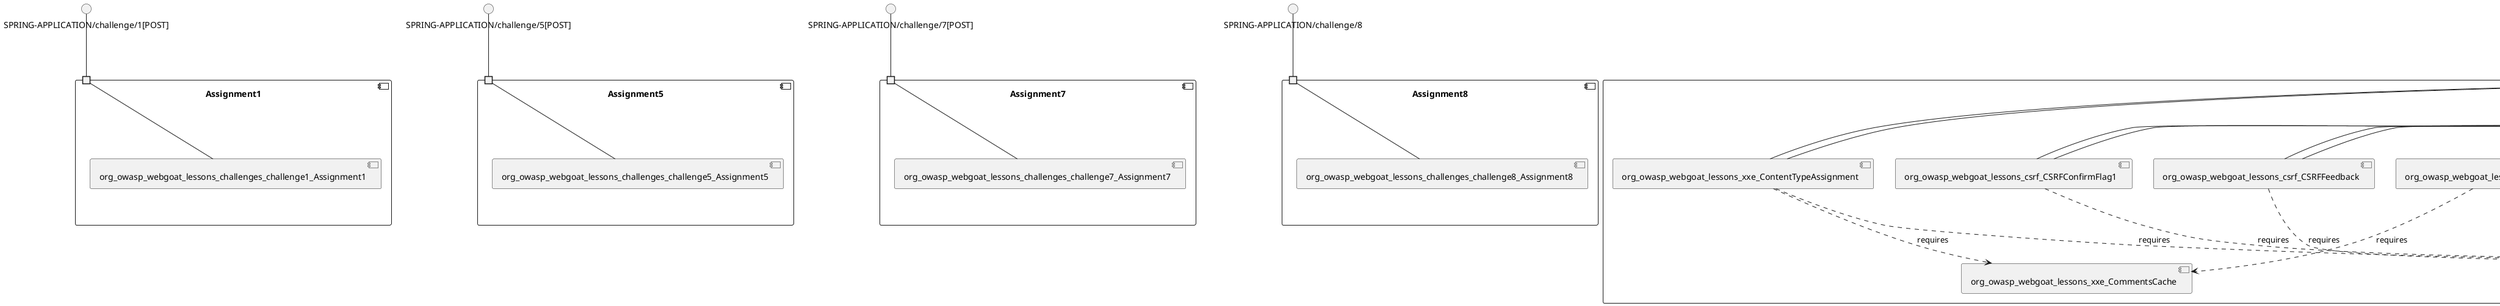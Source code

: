 @startuml
skinparam fixCircleLabelOverlapping true
skinparam componentStyle uml2
component "Assignment1\n\n\n\n\n\n" {
[org_owasp_webgoat_lessons_challenges_challenge1_Assignment1]
portin " " as Assignment1_requires_SPRING_APPLICATION_challenge_1_POST_
"Assignment1_requires_SPRING_APPLICATION_challenge_1_POST_"--[org_owasp_webgoat_lessons_challenges_challenge1_Assignment1]
}
interface "SPRING-APPLICATION/challenge/1[POST]" as interface.SPRING_APPLICATION_challenge_1_POST_
interface.SPRING_APPLICATION_challenge_1_POST_--"Assignment1_requires_SPRING_APPLICATION_challenge_1_POST_"
component "Assignment5\n\n\n\n\n\n" {
[org_owasp_webgoat_lessons_challenges_challenge5_Assignment5]
portin " " as Assignment5_requires_SPRING_APPLICATION_challenge_5_POST_
"Assignment5_requires_SPRING_APPLICATION_challenge_5_POST_"--[org_owasp_webgoat_lessons_challenges_challenge5_Assignment5]
}
interface "SPRING-APPLICATION/challenge/5[POST]" as interface.SPRING_APPLICATION_challenge_5_POST_
interface.SPRING_APPLICATION_challenge_5_POST_--"Assignment5_requires_SPRING_APPLICATION_challenge_5_POST_"
component "Assignment7\n\n\n\n\n\n" {
[org_owasp_webgoat_lessons_challenges_challenge7_Assignment7]
portin " " as Assignment7_requires_SPRING_APPLICATION_challenge_7_POST_
"Assignment7_requires_SPRING_APPLICATION_challenge_7_POST_"--[org_owasp_webgoat_lessons_challenges_challenge7_Assignment7]
}
interface "SPRING-APPLICATION/challenge/7[POST]" as interface.SPRING_APPLICATION_challenge_7_POST_
interface.SPRING_APPLICATION_challenge_7_POST_--"Assignment7_requires_SPRING_APPLICATION_challenge_7_POST_"
component "Assignment8\n\n\n\n\n\n" {
[org_owasp_webgoat_lessons_challenges_challenge8_Assignment8]
portin " " as Assignment8_requires_SPRING_APPLICATION_challenge_8
"Assignment8_requires_SPRING_APPLICATION_challenge_8"--[org_owasp_webgoat_lessons_challenges_challenge8_Assignment8]
}
interface "SPRING-APPLICATION/challenge/8" as interface.SPRING_APPLICATION_challenge_8
interface.SPRING_APPLICATION_challenge_8--"Assignment8_requires_SPRING_APPLICATION_challenge_8"
component "BlindSendFileAssignment\n\n\n\n\n\n" {
[org_owasp_webgoat_lessons_xxe_BlindSendFileAssignment]
portin " " as BlindSendFileAssignment_requires_SPRING_APPLICATION_POST_
portin " " as BlindSendFileAssignment_requires_SPRING_APPLICATION_POST_
"BlindSendFileAssignment_requires_SPRING_APPLICATION_POST_"--[org_owasp_webgoat_lessons_xxe_BlindSendFileAssignment]
"BlindSendFileAssignment_requires_SPRING_APPLICATION_POST_"--[org_owasp_webgoat_lessons_xxe_BlindSendFileAssignment]
}
interface "SPRING-APPLICATION/[POST]" as interface.SPRING_APPLICATION_POST_
interface.SPRING_APPLICATION_POST_--"BlindSendFileAssignment_requires_SPRING_APPLICATION_POST_"
interface "SPRING-APPLICATION/[POST]" as interface.SPRING_APPLICATION_POST_
interface.SPRING_APPLICATION_POST_--"BlindSendFileAssignment_requires_SPRING_APPLICATION_POST_"
component "BypassRestrictionsFieldRestrictions\n\n\n\n\n\n" {
[org_owasp_webgoat_lessons_bypassrestrictions_BypassRestrictionsFieldRestrictions]
portin " " as BypassRestrictionsFieldRestrictions_requires_SPRING_APPLICATION_BypassRestrictions_FieldRestrictions_POST_
"BypassRestrictionsFieldRestrictions_requires_SPRING_APPLICATION_BypassRestrictions_FieldRestrictions_POST_"--[org_owasp_webgoat_lessons_bypassrestrictions_BypassRestrictionsFieldRestrictions]
}
interface "SPRING-APPLICATION/BypassRestrictions/FieldRestrictions[POST]" as interface.SPRING_APPLICATION_BypassRestrictions_FieldRestrictions_POST_
interface.SPRING_APPLICATION_BypassRestrictions_FieldRestrictions_POST_--"BypassRestrictionsFieldRestrictions_requires_SPRING_APPLICATION_BypassRestrictions_FieldRestrictions_POST_"
component "BypassRestrictionsFrontendValidation\n\n\n\n\n\n" {
[org_owasp_webgoat_lessons_bypassrestrictions_BypassRestrictionsFrontendValidation]
portin " " as BypassRestrictionsFrontendValidation_requires_SPRING_APPLICATION_BypassRestrictions_frontendValidation_POST_
"BypassRestrictionsFrontendValidation_requires_SPRING_APPLICATION_BypassRestrictions_frontendValidation_POST_"--[org_owasp_webgoat_lessons_bypassrestrictions_BypassRestrictionsFrontendValidation]
}
interface "SPRING-APPLICATION/BypassRestrictions/frontendValidation[POST]" as interface.SPRING_APPLICATION_BypassRestrictions_frontendValidation_POST_
interface.SPRING_APPLICATION_BypassRestrictions_frontendValidation_POST_--"BypassRestrictionsFrontendValidation_requires_SPRING_APPLICATION_BypassRestrictions_frontendValidation_POST_"
component "CIAQuiz\n\n\n\n\n\n" {
[org_owasp_webgoat_lessons_cia_CIAQuiz]
portin " " as CIAQuiz_requires_SPRING_APPLICATION_cia_quiz
"CIAQuiz_requires_SPRING_APPLICATION_cia_quiz"--[org_owasp_webgoat_lessons_cia_CIAQuiz]
}
interface "SPRING-APPLICATION/cia/quiz" as interface.SPRING_APPLICATION_cia_quiz
interface.SPRING_APPLICATION_cia_quiz--"CIAQuiz_requires_SPRING_APPLICATION_cia_quiz"
component "ClientSideFilteringAssignment\n\n\n\n\n\n" {
[org_owasp_webgoat_lessons_clientsidefiltering_ClientSideFilteringAssignment]
portin " " as ClientSideFilteringAssignment_requires_SPRING_APPLICATION_clientSideFiltering_attack1_POST_
"ClientSideFilteringAssignment_requires_SPRING_APPLICATION_clientSideFiltering_attack1_POST_"--[org_owasp_webgoat_lessons_clientsidefiltering_ClientSideFilteringAssignment]
}
interface "SPRING-APPLICATION/clientSideFiltering/attack1[POST]" as interface.SPRING_APPLICATION_clientSideFiltering_attack1_POST_
interface.SPRING_APPLICATION_clientSideFiltering_attack1_POST_--"ClientSideFilteringAssignment_requires_SPRING_APPLICATION_clientSideFiltering_attack1_POST_"
component "ClientSideFilteringFreeAssignment\n\n\n\n\n\n" {
[org_owasp_webgoat_lessons_clientsidefiltering_ClientSideFilteringFreeAssignment]
portin " " as ClientSideFilteringFreeAssignment_requires_SPRING_APPLICATION_clientSideFiltering_getItForFree_POST_
"ClientSideFilteringFreeAssignment_requires_SPRING_APPLICATION_clientSideFiltering_getItForFree_POST_"--[org_owasp_webgoat_lessons_clientsidefiltering_ClientSideFilteringFreeAssignment]
}
interface "SPRING-APPLICATION/clientSideFiltering/getItForFree[POST]" as interface.SPRING_APPLICATION_clientSideFiltering_getItForFree_POST_
interface.SPRING_APPLICATION_clientSideFiltering_getItForFree_POST_--"ClientSideFilteringFreeAssignment_requires_SPRING_APPLICATION_clientSideFiltering_getItForFree_POST_"
component "CommentsEndpoint\n\n\n\n\n\n" {
[org_owasp_webgoat_lessons_xxe_CommentsEndpoint]
portin " " as CommentsEndpoint_requires_SPRING_APPLICATION_xxe_comments_GET_
"CommentsEndpoint_requires_SPRING_APPLICATION_xxe_comments_GET_"--[org_owasp_webgoat_lessons_xxe_CommentsEndpoint]
}
interface "SPRING-APPLICATION/xxe/comments[GET]" as interface.SPRING_APPLICATION_xxe_comments_GET_
interface.SPRING_APPLICATION_xxe_comments_GET_--"CommentsEndpoint_requires_SPRING_APPLICATION_xxe_comments_GET_"
component "CrossSiteScriptingLesson1\n\n\n\n\n\n" {
[org_owasp_webgoat_lessons_xss_CrossSiteScriptingLesson1]
portin " " as CrossSiteScriptingLesson1_requires_SPRING_APPLICATION_CrossSiteScripting_attack1_POST_
"CrossSiteScriptingLesson1_requires_SPRING_APPLICATION_CrossSiteScripting_attack1_POST_"--[org_owasp_webgoat_lessons_xss_CrossSiteScriptingLesson1]
}
interface "SPRING-APPLICATION/CrossSiteScripting/attack1[POST]" as interface.SPRING_APPLICATION_CrossSiteScripting_attack1_POST_
interface.SPRING_APPLICATION_CrossSiteScripting_attack1_POST_--"CrossSiteScriptingLesson1_requires_SPRING_APPLICATION_CrossSiteScripting_attack1_POST_"
component "CrossSiteScriptingLesson3\n\n\n\n\n\n" {
[org_owasp_webgoat_lessons_xss_CrossSiteScriptingLesson3]
portin " " as CrossSiteScriptingLesson3_requires_SPRING_APPLICATION_CrossSiteScripting_attack3_POST_
"CrossSiteScriptingLesson3_requires_SPRING_APPLICATION_CrossSiteScripting_attack3_POST_"--[org_owasp_webgoat_lessons_xss_CrossSiteScriptingLesson3]
}
interface "SPRING-APPLICATION/CrossSiteScripting/attack3[POST]" as interface.SPRING_APPLICATION_CrossSiteScripting_attack3_POST_
interface.SPRING_APPLICATION_CrossSiteScripting_attack3_POST_--"CrossSiteScriptingLesson3_requires_SPRING_APPLICATION_CrossSiteScripting_attack3_POST_"
component "CrossSiteScriptingLesson4\n\n\n\n\n\n" {
[org_owasp_webgoat_lessons_xss_CrossSiteScriptingLesson4]
portin " " as CrossSiteScriptingLesson4_requires_SPRING_APPLICATION_CrossSiteScripting_attack4_POST_
"CrossSiteScriptingLesson4_requires_SPRING_APPLICATION_CrossSiteScripting_attack4_POST_"--[org_owasp_webgoat_lessons_xss_CrossSiteScriptingLesson4]
}
interface "SPRING-APPLICATION/CrossSiteScripting/attack4[POST]" as interface.SPRING_APPLICATION_CrossSiteScripting_attack4_POST_
interface.SPRING_APPLICATION_CrossSiteScripting_attack4_POST_--"CrossSiteScriptingLesson4_requires_SPRING_APPLICATION_CrossSiteScripting_attack4_POST_"
component "CrossSiteScriptingLesson5a\n\n\n\n\n\n" {
[org_owasp_webgoat_lessons_xxe_ContentTypeAssignment]
[org_owasp_webgoat_lessons_idor_IDORViewOwnProfile]
[org_owasp_webgoat_lessons_csrf_CSRFConfirmFlag1]
[org_owasp_webgoat_lessons_csrf_ForgedReviews]
[org_owasp_webgoat_lessons_idor_IDORViewOtherProfile]
[org_owasp_webgoat_lessons_lessontemplate_SampleAttack]
[org_owasp_webgoat_lessons_idor_IDOREditOtherProfile]
[org_owasp_webgoat_lessons_csrf_CSRFFeedback]
[org_owasp_webgoat_lessons_xss_stored_StoredXssComments]
[org_owasp_webgoat_lessons_xss_CrossSiteScriptingLesson5a]
[org_owasp_webgoat_lessons_xss_CrossSiteScriptingLesson6a]
[org_owasp_webgoat_lessons_idor_IDORViewOwnProfileAltUrl]
[org_owasp_webgoat_lessons_xxe_SimpleXXE]
[org_owasp_webgoat_lessons_xxe_CommentsCache]
[org_owasp_webgoat_lessons_authbypass_VerifyAccount]
[org_owasp_webgoat_container_session_UserSessionData]
[org_owasp_webgoat_container_session_WebSession]
[org_owasp_webgoat_lessons_csrf_CSRFGetFlag]
[org_owasp_webgoat_container_i18n_PluginMessages]
portin " " as CrossSiteScriptingLesson5a_requires_SPRING_APPLICATION_POST_
portin " " as CrossSiteScriptingLesson5a_requires_SPRING_APPLICATION_IDOR_profile_alt_path_POST_
portin " " as CrossSiteScriptingLesson5a_requires_SPRING_APPLICATION_lesson_template
portin " " as CrossSiteScriptingLesson5a_requires_SPRING_APPLICATION_GET_
portin " " as CrossSiteScriptingLesson5a_requires_SPRING_APPLICATION_GET_
portin " " as CrossSiteScriptingLesson5a_requires_SPRING_APPLICATION_PUT_
portin " " as CrossSiteScriptingLesson5a_requires_SPRING_APPLICATION_POST_
portin " " as CrossSiteScriptingLesson5a_requires_SPRING_APPLICATION_POST_
portin " " as CrossSiteScriptingLesson5a_requires_SPRING_APPLICATION_POST_
portin " " as CrossSiteScriptingLesson5a_requires_SPRING_APPLICATION_POST_
portin " " as CrossSiteScriptingLesson5a_requires_SPRING_APPLICATION_GET_
portin " " as CrossSiteScriptingLesson5a_requires_SPRING_APPLICATION_GET_
portin " " as CrossSiteScriptingLesson5a_requires_SPRING_APPLICATION_CrossSiteScripting_attack6a_POST_
portin " " as CrossSiteScriptingLesson5a_requires_SPRING_APPLICATION_GET_
portin " " as CrossSiteScriptingLesson5a_requires_java_io_Serializable
portin " " as CrossSiteScriptingLesson5a_requires_SPRING_APPLICATION_CrossSiteScripting_attack5a_GET_
portin " " as CrossSiteScriptingLesson5a_requires_SPRING_APPLICATION_POST_
portin " " as CrossSiteScriptingLesson5a_requires_SPRING_APPLICATION_POST_
[org_owasp_webgoat_lessons_xss_CrossSiteScriptingLesson6a]..>[org_owasp_webgoat_container_session_UserSessionData] : requires
[org_owasp_webgoat_lessons_idor_IDORViewOwnProfileAltUrl]..>[org_owasp_webgoat_container_session_UserSessionData] : requires
[org_owasp_webgoat_lessons_idor_IDOREditOtherProfile]..>[org_owasp_webgoat_container_session_UserSessionData] : requires
[org_owasp_webgoat_lessons_xss_stored_StoredXssComments]..>[org_owasp_webgoat_container_session_WebSession] : requires
[org_owasp_webgoat_lessons_authbypass_VerifyAccount]..>[org_owasp_webgoat_container_session_WebSession] : requires
[org_owasp_webgoat_lessons_xxe_SimpleXXE]..>[org_owasp_webgoat_lessons_xxe_CommentsCache] : requires
[org_owasp_webgoat_lessons_csrf_CSRFConfirmFlag1]..>[org_owasp_webgoat_container_session_UserSessionData] : requires
[org_owasp_webgoat_lessons_authbypass_VerifyAccount]..>[org_owasp_webgoat_container_session_UserSessionData] : requires
[org_owasp_webgoat_lessons_idor_IDORViewOwnProfile]..>[org_owasp_webgoat_container_session_UserSessionData] : requires
[org_owasp_webgoat_lessons_lessontemplate_SampleAttack]..>[org_owasp_webgoat_container_session_UserSessionData] : requires
[org_owasp_webgoat_lessons_csrf_CSRFGetFlag]..>[org_owasp_webgoat_container_i18n_PluginMessages] : requires
[org_owasp_webgoat_lessons_xss_CrossSiteScriptingLesson5a]..>[org_owasp_webgoat_container_session_UserSessionData] : requires
[org_owasp_webgoat_lessons_csrf_ForgedReviews]..>[org_owasp_webgoat_container_session_WebSession] : requires
[org_owasp_webgoat_lessons_idor_IDORViewOtherProfile]..>[org_owasp_webgoat_container_session_UserSessionData] : requires
[org_owasp_webgoat_lessons_xxe_ContentTypeAssignment]..>[org_owasp_webgoat_container_session_WebSession] : requires
[org_owasp_webgoat_lessons_csrf_CSRFGetFlag]..>[org_owasp_webgoat_container_session_UserSessionData] : requires
[org_owasp_webgoat_lessons_csrf_CSRFFeedback]..>[org_owasp_webgoat_container_session_UserSessionData] : requires
[org_owasp_webgoat_lessons_xxe_ContentTypeAssignment]..>[org_owasp_webgoat_lessons_xxe_CommentsCache] : requires
"CrossSiteScriptingLesson5a_requires_SPRING_APPLICATION_POST_"--[org_owasp_webgoat_lessons_xxe_ContentTypeAssignment]
"CrossSiteScriptingLesson5a_requires_SPRING_APPLICATION_GET_"--[org_owasp_webgoat_lessons_xss_stored_StoredXssComments]
"CrossSiteScriptingLesson5a_requires_SPRING_APPLICATION_IDOR_profile_alt_path_POST_"--[org_owasp_webgoat_lessons_idor_IDORViewOwnProfileAltUrl]
"CrossSiteScriptingLesson5a_requires_SPRING_APPLICATION_POST_"--[org_owasp_webgoat_lessons_authbypass_VerifyAccount]
"CrossSiteScriptingLesson5a_requires_SPRING_APPLICATION_CrossSiteScripting_attack5a_GET_"--[org_owasp_webgoat_lessons_xss_CrossSiteScriptingLesson5a]
"CrossSiteScriptingLesson5a_requires_java_io_Serializable"--[org_owasp_webgoat_container_session_WebSession]
"CrossSiteScriptingLesson5a_requires_SPRING_APPLICATION_POST_"--[org_owasp_webgoat_lessons_csrf_CSRFGetFlag]
"CrossSiteScriptingLesson5a_requires_SPRING_APPLICATION_POST_"--[org_owasp_webgoat_lessons_csrf_CSRFFeedback]
"CrossSiteScriptingLesson5a_requires_SPRING_APPLICATION_lesson_template"--[org_owasp_webgoat_lessons_lessontemplate_SampleAttack]
"CrossSiteScriptingLesson5a_requires_SPRING_APPLICATION_POST_"--[org_owasp_webgoat_lessons_csrf_CSRFFeedback]
"CrossSiteScriptingLesson5a_requires_SPRING_APPLICATION_GET_"--[org_owasp_webgoat_lessons_xss_stored_StoredXssComments]
"CrossSiteScriptingLesson5a_requires_SPRING_APPLICATION_POST_"--[org_owasp_webgoat_lessons_xxe_SimpleXXE]
"CrossSiteScriptingLesson5a_requires_SPRING_APPLICATION_PUT_"--[org_owasp_webgoat_lessons_idor_IDOREditOtherProfile]
"CrossSiteScriptingLesson5a_requires_SPRING_APPLICATION_GET_"--[org_owasp_webgoat_lessons_idor_IDORViewOwnProfile]
"CrossSiteScriptingLesson5a_requires_SPRING_APPLICATION_POST_"--[org_owasp_webgoat_lessons_xxe_SimpleXXE]
"CrossSiteScriptingLesson5a_requires_SPRING_APPLICATION_POST_"--[org_owasp_webgoat_lessons_csrf_CSRFConfirmFlag1]
"CrossSiteScriptingLesson5a_requires_SPRING_APPLICATION_GET_"--[org_owasp_webgoat_lessons_csrf_ForgedReviews]
"CrossSiteScriptingLesson5a_requires_SPRING_APPLICATION_GET_"--[org_owasp_webgoat_lessons_idor_IDORViewOtherProfile]
"CrossSiteScriptingLesson5a_requires_SPRING_APPLICATION_POST_"--[org_owasp_webgoat_lessons_authbypass_VerifyAccount]
"CrossSiteScriptingLesson5a_requires_SPRING_APPLICATION_GET_"--[org_owasp_webgoat_lessons_idor_IDORViewOtherProfile]
"CrossSiteScriptingLesson5a_requires_SPRING_APPLICATION_POST_"--[org_owasp_webgoat_lessons_xxe_ContentTypeAssignment]
"CrossSiteScriptingLesson5a_requires_SPRING_APPLICATION_GET_"--[org_owasp_webgoat_lessons_idor_IDORViewOwnProfile]
"CrossSiteScriptingLesson5a_requires_SPRING_APPLICATION_POST_"--[org_owasp_webgoat_lessons_csrf_CSRFConfirmFlag1]
"CrossSiteScriptingLesson5a_requires_SPRING_APPLICATION_CrossSiteScripting_attack6a_POST_"--[org_owasp_webgoat_lessons_xss_CrossSiteScriptingLesson6a]
"CrossSiteScriptingLesson5a_requires_SPRING_APPLICATION_GET_"--[org_owasp_webgoat_lessons_csrf_ForgedReviews]
"CrossSiteScriptingLesson5a_requires_SPRING_APPLICATION_POST_"--[org_owasp_webgoat_lessons_csrf_CSRFGetFlag]
}
interface "SPRING-APPLICATION/CrossSiteScripting/attack5a[GET]" as interface.SPRING_APPLICATION_CrossSiteScripting_attack5a_GET_
interface.SPRING_APPLICATION_CrossSiteScripting_attack5a_GET_--"CrossSiteScriptingLesson5a_requires_SPRING_APPLICATION_CrossSiteScripting_attack5a_GET_"
interface "SPRING-APPLICATION/CrossSiteScripting/attack6a[POST]" as interface.SPRING_APPLICATION_CrossSiteScripting_attack6a_POST_
interface.SPRING_APPLICATION_CrossSiteScripting_attack6a_POST_--"CrossSiteScriptingLesson5a_requires_SPRING_APPLICATION_CrossSiteScripting_attack6a_POST_"
interface "SPRING-APPLICATION/[GET]" as interface.SPRING_APPLICATION_GET_
interface.SPRING_APPLICATION_GET_--"CrossSiteScriptingLesson5a_requires_SPRING_APPLICATION_GET_"
interface "SPRING-APPLICATION/[GET]" as interface.SPRING_APPLICATION_GET_
interface.SPRING_APPLICATION_GET_--"CrossSiteScriptingLesson5a_requires_SPRING_APPLICATION_GET_"
interface "SPRING-APPLICATION/[GET]" as interface.SPRING_APPLICATION_GET_
interface.SPRING_APPLICATION_GET_--"CrossSiteScriptingLesson5a_requires_SPRING_APPLICATION_GET_"
interface "SPRING-APPLICATION/[GET]" as interface.SPRING_APPLICATION_GET_
interface.SPRING_APPLICATION_GET_--"CrossSiteScriptingLesson5a_requires_SPRING_APPLICATION_GET_"
interface "SPRING-APPLICATION/[GET]" as interface.SPRING_APPLICATION_GET_
interface.SPRING_APPLICATION_GET_--"CrossSiteScriptingLesson5a_requires_SPRING_APPLICATION_GET_"
interface "SPRING-APPLICATION/IDOR/profile/alt-path[POST]" as interface.SPRING_APPLICATION_IDOR_profile_alt_path_POST_
interface.SPRING_APPLICATION_IDOR_profile_alt_path_POST_--"CrossSiteScriptingLesson5a_requires_SPRING_APPLICATION_IDOR_profile_alt_path_POST_"
interface "SPRING-APPLICATION/[POST]" as interface.SPRING_APPLICATION_POST_
interface.SPRING_APPLICATION_POST_--"CrossSiteScriptingLesson5a_requires_SPRING_APPLICATION_POST_"
interface "SPRING-APPLICATION/[POST]" as interface.SPRING_APPLICATION_POST_
interface.SPRING_APPLICATION_POST_--"CrossSiteScriptingLesson5a_requires_SPRING_APPLICATION_POST_"
interface "SPRING-APPLICATION/[POST]" as interface.SPRING_APPLICATION_POST_
interface.SPRING_APPLICATION_POST_--"CrossSiteScriptingLesson5a_requires_SPRING_APPLICATION_POST_"
interface "SPRING-APPLICATION/[POST]" as interface.SPRING_APPLICATION_POST_
interface.SPRING_APPLICATION_POST_--"CrossSiteScriptingLesson5a_requires_SPRING_APPLICATION_POST_"
interface "SPRING-APPLICATION/[POST]" as interface.SPRING_APPLICATION_POST_
interface.SPRING_APPLICATION_POST_--"CrossSiteScriptingLesson5a_requires_SPRING_APPLICATION_POST_"
interface "SPRING-APPLICATION/[POST]" as interface.SPRING_APPLICATION_POST_
interface.SPRING_APPLICATION_POST_--"CrossSiteScriptingLesson5a_requires_SPRING_APPLICATION_POST_"
interface "SPRING-APPLICATION/[POST]" as interface.SPRING_APPLICATION_POST_
interface.SPRING_APPLICATION_POST_--"CrossSiteScriptingLesson5a_requires_SPRING_APPLICATION_POST_"
interface "SPRING-APPLICATION/[PUT]" as interface.SPRING_APPLICATION_PUT_
interface.SPRING_APPLICATION_PUT_--"CrossSiteScriptingLesson5a_requires_SPRING_APPLICATION_PUT_"
interface "SPRING-APPLICATION/lesson-template" as interface.SPRING_APPLICATION_lesson_template
interface.SPRING_APPLICATION_lesson_template--"CrossSiteScriptingLesson5a_requires_SPRING_APPLICATION_lesson_template"
interface "java_io_Serializable" as interface.java_io_Serializable
interface.java_io_Serializable--"CrossSiteScriptingLesson5a_requires_java_io_Serializable"
component "CrossSiteScriptingQuiz\n\n\n\n\n\n" {
[org_owasp_webgoat_lessons_xss_CrossSiteScriptingQuiz]
portin " " as CrossSiteScriptingQuiz_requires_SPRING_APPLICATION_CrossSiteScripting_quiz
"CrossSiteScriptingQuiz_requires_SPRING_APPLICATION_CrossSiteScripting_quiz"--[org_owasp_webgoat_lessons_xss_CrossSiteScriptingQuiz]
}
interface "SPRING-APPLICATION/CrossSiteScripting/quiz" as interface.SPRING_APPLICATION_CrossSiteScripting_quiz
interface.SPRING_APPLICATION_CrossSiteScripting_quiz--"CrossSiteScriptingQuiz_requires_SPRING_APPLICATION_CrossSiteScripting_quiz"
component "DOMCrossSiteScripting\n\n\n\n\n\n" {
[org_owasp_webgoat_lessons_xss_DOMCrossSiteScripting]
portin " " as DOMCrossSiteScripting_requires_SPRING_APPLICATION_CrossSiteScripting_phone_home_xss_POST_
"DOMCrossSiteScripting_requires_SPRING_APPLICATION_CrossSiteScripting_phone_home_xss_POST_"--[org_owasp_webgoat_lessons_xss_DOMCrossSiteScripting]
}
interface "SPRING-APPLICATION/CrossSiteScripting/phone-home-xss[POST]" as interface.SPRING_APPLICATION_CrossSiteScripting_phone_home_xss_POST_
interface.SPRING_APPLICATION_CrossSiteScripting_phone_home_xss_POST_--"DOMCrossSiteScripting_requires_SPRING_APPLICATION_CrossSiteScripting_phone_home_xss_POST_"
component "DOMCrossSiteScriptingVerifier\n\n\n\n\n\n" {
[org_owasp_webgoat_lessons_xss_DOMCrossSiteScriptingVerifier]
portin " " as DOMCrossSiteScriptingVerifier_requires_SPRING_APPLICATION_CrossSiteScripting_dom_follow_up_POST_
"DOMCrossSiteScriptingVerifier_requires_SPRING_APPLICATION_CrossSiteScripting_dom_follow_up_POST_"--[org_owasp_webgoat_lessons_xss_DOMCrossSiteScriptingVerifier]
}
interface "SPRING-APPLICATION/CrossSiteScripting/dom-follow-up[POST]" as interface.SPRING_APPLICATION_CrossSiteScripting_dom_follow_up_POST_
interface.SPRING_APPLICATION_CrossSiteScripting_dom_follow_up_POST_--"DOMCrossSiteScriptingVerifier_requires_SPRING_APPLICATION_CrossSiteScripting_dom_follow_up_POST_"
component "EncodingAssignment\n\n\n\n\n\n" {
[org_owasp_webgoat_lessons_cryptography_EncodingAssignment]
portin " " as EncodingAssignment_requires_SPRING_APPLICATION_GET_
portin " " as EncodingAssignment_requires_SPRING_APPLICATION_GET_
"EncodingAssignment_requires_SPRING_APPLICATION_GET_"--[org_owasp_webgoat_lessons_cryptography_EncodingAssignment]
"EncodingAssignment_requires_SPRING_APPLICATION_GET_"--[org_owasp_webgoat_lessons_cryptography_EncodingAssignment]
}
interface "SPRING-APPLICATION/[GET]" as interface.SPRING_APPLICATION_GET_
interface.SPRING_APPLICATION_GET_--"EncodingAssignment_requires_SPRING_APPLICATION_GET_"
interface "SPRING-APPLICATION/[GET]" as interface.SPRING_APPLICATION_GET_
interface.SPRING_APPLICATION_GET_--"EncodingAssignment_requires_SPRING_APPLICATION_GET_"
component "EnvironmentService\n\n\n\n\n\n" {
[org_owasp_webgoat_container_service_EnvironmentService]
portin " " as EnvironmentService_requires_SPRING_APPLICATION_server_directory_GET_
"EnvironmentService_requires_SPRING_APPLICATION_server_directory_GET_"--[org_owasp_webgoat_container_service_EnvironmentService]
}
interface "SPRING-APPLICATION/server-directory[GET]" as interface.SPRING_APPLICATION_server_directory_GET_
interface.SPRING_APPLICATION_server_directory_GET_--"EnvironmentService_requires_SPRING_APPLICATION_server_directory_GET_"
component "FileServer\n\n\n\n\n\n" {
[org_owasp_webgoat_webwolf_FileServer]
portin " " as FileServer_requires_SPRING_APPLICATION_
portin " " as FileServer_requires_SPRING_APPLICATION_
"FileServer_requires_SPRING_APPLICATION_"--[org_owasp_webgoat_webwolf_FileServer]
"FileServer_requires_SPRING_APPLICATION_"--[org_owasp_webgoat_webwolf_FileServer]
}
interface "SPRING-APPLICATION/" as interface.SPRING_APPLICATION_
interface.SPRING_APPLICATION_--"FileServer_requires_SPRING_APPLICATION_"
interface "SPRING-APPLICATION/" as interface.SPRING_APPLICATION_
interface.SPRING_APPLICATION_--"FileServer_requires_SPRING_APPLICATION_"
component "FlagController\n\n\n\n\n\n" {
[org_owasp_webgoat_lessons_challenges_FlagController]
portin " " as FlagController_requires_SPRING_APPLICATION_POST_
portin " " as FlagController_requires_SPRING_APPLICATION_POST_
"FlagController_requires_SPRING_APPLICATION_POST_"--[org_owasp_webgoat_lessons_challenges_FlagController]
"FlagController_requires_SPRING_APPLICATION_POST_"--[org_owasp_webgoat_lessons_challenges_FlagController]
}
interface "SPRING-APPLICATION/[POST]" as interface.SPRING_APPLICATION_POST_
interface.SPRING_APPLICATION_POST_--"FlagController_requires_SPRING_APPLICATION_POST_"
interface "SPRING-APPLICATION/[POST]" as interface.SPRING_APPLICATION_POST_
interface.SPRING_APPLICATION_POST_--"FlagController_requires_SPRING_APPLICATION_POST_"
component "HammerHead\n\n\n\n\n\n" {
[org_owasp_webgoat_container_HammerHead]
portin " " as HammerHead_requires_SPRING_APPLICATION_
portin " " as HammerHead_requires_SPRING_APPLICATION_
"HammerHead_requires_SPRING_APPLICATION_"--[org_owasp_webgoat_container_HammerHead]
"HammerHead_requires_SPRING_APPLICATION_"--[org_owasp_webgoat_container_HammerHead]
}
interface "SPRING-APPLICATION/" as interface.SPRING_APPLICATION_
interface.SPRING_APPLICATION_--"HammerHead_requires_SPRING_APPLICATION_"
interface "SPRING-APPLICATION/" as interface.SPRING_APPLICATION_
interface.SPRING_APPLICATION_--"HammerHead_requires_SPRING_APPLICATION_"
component "HashingAssignment\n\n\n\n\n\n" {
[org_owasp_webgoat_lessons_cryptography_HashingAssignment]
portin " " as HashingAssignment_requires_SPRING_APPLICATION_
portin " " as HashingAssignment_requires_SPRING_APPLICATION_
"HashingAssignment_requires_SPRING_APPLICATION_"--[org_owasp_webgoat_lessons_cryptography_HashingAssignment]
"HashingAssignment_requires_SPRING_APPLICATION_"--[org_owasp_webgoat_lessons_cryptography_HashingAssignment]
}
interface "SPRING-APPLICATION/" as interface.SPRING_APPLICATION_
interface.SPRING_APPLICATION_--"HashingAssignment_requires_SPRING_APPLICATION_"
interface "SPRING-APPLICATION/" as interface.SPRING_APPLICATION_
interface.SPRING_APPLICATION_--"HashingAssignment_requires_SPRING_APPLICATION_"
component "HijackSessionAssignment\n\n\n\n\n\n" {
[org_owasp_webgoat_lessons_hijacksession_cas_HijackSessionAuthenticationProvider]
[org_owasp_webgoat_lessons_hijacksession_HijackSessionAssignment]
portin " " as HijackSessionAssignment_requires_SPRING_APPLICATION_POST_
portin " " as HijackSessionAssignment_requires_SPRING_APPLICATION_POST_
portin " " as HijackSessionAssignment_requires_org_owasp_webgoat_lessons_hijacksession_cas_AuthenticationProvider
[org_owasp_webgoat_lessons_hijacksession_HijackSessionAssignment]..>[org_owasp_webgoat_lessons_hijacksession_cas_HijackSessionAuthenticationProvider] : requires
"HijackSessionAssignment_requires_SPRING_APPLICATION_POST_"--[org_owasp_webgoat_lessons_hijacksession_HijackSessionAssignment]
"HijackSessionAssignment_requires_org_owasp_webgoat_lessons_hijacksession_cas_AuthenticationProvider"--[org_owasp_webgoat_lessons_hijacksession_cas_HijackSessionAuthenticationProvider]
"HijackSessionAssignment_requires_SPRING_APPLICATION_POST_"--[org_owasp_webgoat_lessons_hijacksession_HijackSessionAssignment]
}
interface "SPRING-APPLICATION/[POST]" as interface.SPRING_APPLICATION_POST_
interface.SPRING_APPLICATION_POST_--"HijackSessionAssignment_requires_SPRING_APPLICATION_POST_"
interface "SPRING-APPLICATION/[POST]" as interface.SPRING_APPLICATION_POST_
interface.SPRING_APPLICATION_POST_--"HijackSessionAssignment_requires_SPRING_APPLICATION_POST_"
interface "org_owasp_webgoat_lessons_hijacksession_cas_AuthenticationProvider" as interface.org_owasp_webgoat_lessons_hijacksession_cas_AuthenticationProvider
interface.org_owasp_webgoat_lessons_hijacksession_cas_AuthenticationProvider--"HijackSessionAssignment_requires_org_owasp_webgoat_lessons_hijacksession_cas_AuthenticationProvider"
component "HintService\n\n\n\n\n\n" {
[org_owasp_webgoat_container_service_HintService]
portin " " as HintService_requires_SPRING_APPLICATION_GET_
portin " " as HintService_requires_SPRING_APPLICATION_GET_
"HintService_requires_SPRING_APPLICATION_GET_"--[org_owasp_webgoat_container_service_HintService]
"HintService_requires_SPRING_APPLICATION_GET_"--[org_owasp_webgoat_container_service_HintService]
}
interface "SPRING-APPLICATION/[GET]" as interface.SPRING_APPLICATION_GET_
interface.SPRING_APPLICATION_GET_--"HintService_requires_SPRING_APPLICATION_GET_"
interface "SPRING-APPLICATION/[GET]" as interface.SPRING_APPLICATION_GET_
interface.SPRING_APPLICATION_GET_--"HintService_requires_SPRING_APPLICATION_GET_"
component "HtmlTamperingTask\n\n\n\n\n\n" {
[org_owasp_webgoat_lessons_htmltampering_HtmlTamperingTask]
portin " " as HtmlTamperingTask_requires_SPRING_APPLICATION_HtmlTampering_task_POST_
"HtmlTamperingTask_requires_SPRING_APPLICATION_HtmlTampering_task_POST_"--[org_owasp_webgoat_lessons_htmltampering_HtmlTamperingTask]
}
interface "SPRING-APPLICATION/HtmlTampering/task[POST]" as interface.SPRING_APPLICATION_HtmlTampering_task_POST_
interface.SPRING_APPLICATION_HtmlTampering_task_POST_--"HtmlTamperingTask_requires_SPRING_APPLICATION_HtmlTampering_task_POST_"
component "HttpBasicsInterceptRequest\n\n\n\n\n\n" {
[org_owasp_webgoat_lessons_httpproxies_HttpBasicsInterceptRequest]
portin " " as HttpBasicsInterceptRequest_requires_SPRING_APPLICATION_
portin " " as HttpBasicsInterceptRequest_requires_SPRING_APPLICATION_
"HttpBasicsInterceptRequest_requires_SPRING_APPLICATION_"--[org_owasp_webgoat_lessons_httpproxies_HttpBasicsInterceptRequest]
"HttpBasicsInterceptRequest_requires_SPRING_APPLICATION_"--[org_owasp_webgoat_lessons_httpproxies_HttpBasicsInterceptRequest]
}
interface "SPRING-APPLICATION/" as interface.SPRING_APPLICATION_
interface.SPRING_APPLICATION_--"HttpBasicsInterceptRequest_requires_SPRING_APPLICATION_"
interface "SPRING-APPLICATION/" as interface.SPRING_APPLICATION_
interface.SPRING_APPLICATION_--"HttpBasicsInterceptRequest_requires_SPRING_APPLICATION_"
component "HttpBasicsLesson\n\n\n\n\n\n" {
[org_owasp_webgoat_lessons_httpbasics_HttpBasicsLesson]
portin " " as HttpBasicsLesson_requires_SPRING_APPLICATION_HttpBasics_attack1_POST_
"HttpBasicsLesson_requires_SPRING_APPLICATION_HttpBasics_attack1_POST_"--[org_owasp_webgoat_lessons_httpbasics_HttpBasicsLesson]
}
interface "SPRING-APPLICATION/HttpBasics/attack1[POST]" as interface.SPRING_APPLICATION_HttpBasics_attack1_POST_
interface.SPRING_APPLICATION_HttpBasics_attack1_POST_--"HttpBasicsLesson_requires_SPRING_APPLICATION_HttpBasics_attack1_POST_"
component "HttpBasicsQuiz\n\n\n\n\n\n" {
[org_owasp_webgoat_lessons_httpbasics_HttpBasicsQuiz]
portin " " as HttpBasicsQuiz_requires_SPRING_APPLICATION_HttpBasics_attack2_POST_
"HttpBasicsQuiz_requires_SPRING_APPLICATION_HttpBasics_attack2_POST_"--[org_owasp_webgoat_lessons_httpbasics_HttpBasicsQuiz]
}
interface "SPRING-APPLICATION/HttpBasics/attack2[POST]" as interface.SPRING_APPLICATION_HttpBasics_attack2_POST_
interface.SPRING_APPLICATION_HttpBasics_attack2_POST_--"HttpBasicsQuiz_requires_SPRING_APPLICATION_HttpBasics_attack2_POST_"
component "IDORDiffAttributes\n\n\n\n\n\n" {
[org_owasp_webgoat_lessons_idor_IDORDiffAttributes]
portin " " as IDORDiffAttributes_requires_SPRING_APPLICATION_IDOR_diff_attributes_POST_
"IDORDiffAttributes_requires_SPRING_APPLICATION_IDOR_diff_attributes_POST_"--[org_owasp_webgoat_lessons_idor_IDORDiffAttributes]
}
interface "SPRING-APPLICATION/IDOR/diff-attributes[POST]" as interface.SPRING_APPLICATION_IDOR_diff_attributes_POST_
interface.SPRING_APPLICATION_IDOR_diff_attributes_POST_--"IDORDiffAttributes_requires_SPRING_APPLICATION_IDOR_diff_attributes_POST_"
component "IDORLogin\n\n\n\n\n\n" {
[org_owasp_webgoat_lessons_idor_IDORLogin]
portin " " as IDORLogin_requires_SPRING_APPLICATION_IDOR_login_POST_
"IDORLogin_requires_SPRING_APPLICATION_IDOR_login_POST_"--[org_owasp_webgoat_lessons_idor_IDORLogin]
}
interface "SPRING-APPLICATION/IDOR/login[POST]" as interface.SPRING_APPLICATION_IDOR_login_POST_
interface.SPRING_APPLICATION_IDOR_login_POST_--"IDORLogin_requires_SPRING_APPLICATION_IDOR_login_POST_"
component "ImageServlet\n\n\n\n\n\n" {
[org_owasp_webgoat_lessons_challenges_challenge1_ImageServlet]
portin " " as ImageServlet_requires_SPRING_APPLICATION_challenge_logo
"ImageServlet_requires_SPRING_APPLICATION_challenge_logo"--[org_owasp_webgoat_lessons_challenges_challenge1_ImageServlet]
}
interface "SPRING-APPLICATION/challenge/logo" as interface.SPRING_APPLICATION_challenge_logo
interface.SPRING_APPLICATION_challenge_logo--"ImageServlet_requires_SPRING_APPLICATION_challenge_logo"
component "InsecureDeserializationTask\n\n\n\n\n\n" {
[org_owasp_webgoat_lessons_deserialization_InsecureDeserializationTask]
portin " " as InsecureDeserializationTask_requires_SPRING_APPLICATION_InsecureDeserialization_task_POST_
"InsecureDeserializationTask_requires_SPRING_APPLICATION_InsecureDeserialization_task_POST_"--[org_owasp_webgoat_lessons_deserialization_InsecureDeserializationTask]
}
interface "SPRING-APPLICATION/InsecureDeserialization/task[POST]" as interface.SPRING_APPLICATION_InsecureDeserialization_task_POST_
interface.SPRING_APPLICATION_InsecureDeserialization_task_POST_--"InsecureDeserializationTask_requires_SPRING_APPLICATION_InsecureDeserialization_task_POST_"
component "InsecureLoginTask\n\n\n\n\n\n" {
[org_owasp_webgoat_lessons_insecurelogin_InsecureLoginTask]
portin " " as InsecureLoginTask_requires_SPRING_APPLICATION_InsecureLogin
"InsecureLoginTask_requires_SPRING_APPLICATION_InsecureLogin"--[org_owasp_webgoat_lessons_insecurelogin_InsecureLoginTask]
}
interface "SPRING-APPLICATION/InsecureLogin" as interface.SPRING_APPLICATION_InsecureLogin
interface.SPRING_APPLICATION_InsecureLogin--"InsecureLoginTask_requires_SPRING_APPLICATION_InsecureLogin"
component "JWTController\n\n\n\n\n\n" {
[org_owasp_webgoat_webwolf_jwt_JWTController]
portin " " as JWTController_requires_SPRING_APPLICATION_jwt_GET_
"JWTController_requires_SPRING_APPLICATION_jwt_GET_"--[org_owasp_webgoat_webwolf_jwt_JWTController]
}
interface "SPRING-APPLICATION/jwt[GET]" as interface.SPRING_APPLICATION_jwt_GET_
interface.SPRING_APPLICATION_jwt_GET_--"JWTController_requires_SPRING_APPLICATION_jwt_GET_"
component "JWTDecodeEndpoint\n\n\n\n\n\n" {
[org_owasp_webgoat_lessons_jwt_JWTDecodeEndpoint]
portin " " as JWTDecodeEndpoint_requires_SPRING_APPLICATION_JWT_decode_POST_
"JWTDecodeEndpoint_requires_SPRING_APPLICATION_JWT_decode_POST_"--[org_owasp_webgoat_lessons_jwt_JWTDecodeEndpoint]
}
interface "SPRING-APPLICATION/JWT/decode[POST]" as interface.SPRING_APPLICATION_JWT_decode_POST_
interface.SPRING_APPLICATION_JWT_decode_POST_--"JWTDecodeEndpoint_requires_SPRING_APPLICATION_JWT_decode_POST_"
component "JWTHeaderJKUEndpoint\n\n\n\n\n\n" {
[org_owasp_webgoat_lessons_jwt_claimmisuse_JWTHeaderJKUEndpoint]
portin " " as JWTHeaderJKUEndpoint_requires_SPRING_APPLICATION_JWT_jku
"JWTHeaderJKUEndpoint_requires_SPRING_APPLICATION_JWT_jku"--[org_owasp_webgoat_lessons_jwt_claimmisuse_JWTHeaderJKUEndpoint]
}
interface "SPRING-APPLICATION/JWT/jku" as interface.SPRING_APPLICATION_JWT_jku
interface.SPRING_APPLICATION_JWT_jku--"JWTHeaderJKUEndpoint_requires_SPRING_APPLICATION_JWT_jku"
component "JWTHeaderKIDEndpoint\n\n\n\n\n\n" {
[org_owasp_webgoat_lessons_jwt_claimmisuse_JWTHeaderKIDEndpoint]
portin " " as JWTHeaderKIDEndpoint_requires_SPRING_APPLICATION_JWT_kid
"JWTHeaderKIDEndpoint_requires_SPRING_APPLICATION_JWT_kid"--[org_owasp_webgoat_lessons_jwt_claimmisuse_JWTHeaderKIDEndpoint]
}
interface "SPRING-APPLICATION/JWT/kid" as interface.SPRING_APPLICATION_JWT_kid
interface.SPRING_APPLICATION_JWT_kid--"JWTHeaderKIDEndpoint_requires_SPRING_APPLICATION_JWT_kid"
component "JWTQuiz\n\n\n\n\n\n" {
[org_owasp_webgoat_lessons_jwt_JWTQuiz]
portin " " as JWTQuiz_requires_SPRING_APPLICATION_JWT_quiz
"JWTQuiz_requires_SPRING_APPLICATION_JWT_quiz"--[org_owasp_webgoat_lessons_jwt_JWTQuiz]
}
interface "SPRING-APPLICATION/JWT/quiz" as interface.SPRING_APPLICATION_JWT_quiz
interface.SPRING_APPLICATION_JWT_quiz--"JWTQuiz_requires_SPRING_APPLICATION_JWT_quiz"
component "JWTRefreshEndpoint\n\n\n\n\n\n" {
[org_owasp_webgoat_lessons_jwt_JWTRefreshEndpoint]
portin " " as JWTRefreshEndpoint_requires_SPRING_APPLICATION_JWT_refresh
"JWTRefreshEndpoint_requires_SPRING_APPLICATION_JWT_refresh"--[org_owasp_webgoat_lessons_jwt_JWTRefreshEndpoint]
}
interface "SPRING-APPLICATION/JWT/refresh" as interface.SPRING_APPLICATION_JWT_refresh
interface.SPRING_APPLICATION_JWT_refresh--"JWTRefreshEndpoint_requires_SPRING_APPLICATION_JWT_refresh"
component "JWTSecretKeyEndpoint\n\n\n\n\n\n" {
[org_owasp_webgoat_lessons_jwt_JWTSecretKeyEndpoint]
portin " " as JWTSecretKeyEndpoint_requires_SPRING_APPLICATION_
portin " " as JWTSecretKeyEndpoint_requires_SPRING_APPLICATION_
"JWTSecretKeyEndpoint_requires_SPRING_APPLICATION_"--[org_owasp_webgoat_lessons_jwt_JWTSecretKeyEndpoint]
"JWTSecretKeyEndpoint_requires_SPRING_APPLICATION_"--[org_owasp_webgoat_lessons_jwt_JWTSecretKeyEndpoint]
}
interface "SPRING-APPLICATION/" as interface.SPRING_APPLICATION_
interface.SPRING_APPLICATION_--"JWTSecretKeyEndpoint_requires_SPRING_APPLICATION_"
interface "SPRING-APPLICATION/" as interface.SPRING_APPLICATION_
interface.SPRING_APPLICATION_--"JWTSecretKeyEndpoint_requires_SPRING_APPLICATION_"
component "JWTVotesEndpoint\n\n\n\n\n\n" {
[org_owasp_webgoat_lessons_jwt_JWTVotesEndpoint]
portin " " as JWTVotesEndpoint_requires_SPRING_APPLICATION_JWT_votings
"JWTVotesEndpoint_requires_SPRING_APPLICATION_JWT_votings"--[org_owasp_webgoat_lessons_jwt_JWTVotesEndpoint]
}
interface "SPRING-APPLICATION/JWT/votings" as interface.SPRING_APPLICATION_JWT_votings
interface.SPRING_APPLICATION_JWT_votings--"JWTVotesEndpoint_requires_SPRING_APPLICATION_JWT_votings"
component "LabelDebugService\n\n\n\n\n\n" {
[org_owasp_webgoat_container_service_LabelDebugService]
portin " " as LabelDebugService_requires_SPRING_APPLICATION_
portin " " as LabelDebugService_requires_SPRING_APPLICATION_
"LabelDebugService_requires_SPRING_APPLICATION_"--[org_owasp_webgoat_container_service_LabelDebugService]
"LabelDebugService_requires_SPRING_APPLICATION_"--[org_owasp_webgoat_container_service_LabelDebugService]
}
interface "SPRING-APPLICATION/" as interface.SPRING_APPLICATION_
interface.SPRING_APPLICATION_--"LabelDebugService_requires_SPRING_APPLICATION_"
interface "SPRING-APPLICATION/" as interface.SPRING_APPLICATION_
interface.SPRING_APPLICATION_--"LabelDebugService_requires_SPRING_APPLICATION_"
component "LabelService\n\n\n\n\n\n" {
[org_owasp_webgoat_container_service_LabelService]
portin " " as LabelService_requires_SPRING_APPLICATION_GET_
portin " " as LabelService_requires_SPRING_APPLICATION_GET_
"LabelService_requires_SPRING_APPLICATION_GET_"--[org_owasp_webgoat_container_service_LabelService]
"LabelService_requires_SPRING_APPLICATION_GET_"--[org_owasp_webgoat_container_service_LabelService]
}
interface "SPRING-APPLICATION/[GET]" as interface.SPRING_APPLICATION_GET_
interface.SPRING_APPLICATION_GET_--"LabelService_requires_SPRING_APPLICATION_GET_"
interface "SPRING-APPLICATION/[GET]" as interface.SPRING_APPLICATION_GET_
interface.SPRING_APPLICATION_GET_--"LabelService_requires_SPRING_APPLICATION_GET_"
component "LandingAssignment\n\n\n\n\n\n" {
[org_owasp_webgoat_lessons_webwolfintroduction_LandingAssignment]
portin " " as LandingAssignment_requires_SPRING_APPLICATION_WebWolf_landing_POST_
"LandingAssignment_requires_SPRING_APPLICATION_WebWolf_landing_POST_"--[org_owasp_webgoat_lessons_webwolfintroduction_LandingAssignment]
}
interface "SPRING-APPLICATION/WebWolf/landing[POST]" as interface.SPRING_APPLICATION_WebWolf_landing_POST_
interface.SPRING_APPLICATION_WebWolf_landing_POST_--"LandingAssignment_requires_SPRING_APPLICATION_WebWolf_landing_POST_"
component "LandingPage\n\n\n\n\n\n" {
[org_owasp_webgoat_webwolf_requests_LandingPage]
portin " " as LandingPage_requires_SPRING_APPLICATION_landing
"LandingPage_requires_SPRING_APPLICATION_landing"--[org_owasp_webgoat_webwolf_requests_LandingPage]
}
interface "SPRING-APPLICATION/landing" as interface.SPRING_APPLICATION_landing
interface.SPRING_APPLICATION_landing--"LandingPage_requires_SPRING_APPLICATION_landing"
component "LessonInfoService\n\n\n\n\n\n" {
[org_owasp_webgoat_container_service_LessonInfoService]
portin " " as LessonInfoService_requires_SPRING_APPLICATION_
"LessonInfoService_requires_SPRING_APPLICATION_"--[org_owasp_webgoat_container_service_LessonInfoService]
}
interface "SPRING-APPLICATION/" as interface.SPRING_APPLICATION_
interface.SPRING_APPLICATION_--"LessonInfoService_requires_SPRING_APPLICATION_"
component "LessonTitleService\n\n\n\n\n\n" {
[org_owasp_webgoat_container_service_LessonTitleService]
portin " " as LessonTitleService_requires_SPRING_APPLICATION_
portin " " as LessonTitleService_requires_SPRING_APPLICATION_
"LessonTitleService_requires_SPRING_APPLICATION_"--[org_owasp_webgoat_container_service_LessonTitleService]
"LessonTitleService_requires_SPRING_APPLICATION_"--[org_owasp_webgoat_container_service_LessonTitleService]
}
interface "SPRING-APPLICATION/" as interface.SPRING_APPLICATION_
interface.SPRING_APPLICATION_--"LessonTitleService_requires_SPRING_APPLICATION_"
interface "SPRING-APPLICATION/" as interface.SPRING_APPLICATION_
interface.SPRING_APPLICATION_--"LessonTitleService_requires_SPRING_APPLICATION_"
component "LogBleedingTask\n\n\n\n\n\n" {
[org_owasp_webgoat_lessons_logging_LogBleedingTask]
portin " " as LogBleedingTask_requires_SPRING_APPLICATION_LogSpoofing_log_bleeding_POST_
"LogBleedingTask_requires_SPRING_APPLICATION_LogSpoofing_log_bleeding_POST_"--[org_owasp_webgoat_lessons_logging_LogBleedingTask]
}
interface "SPRING-APPLICATION/LogSpoofing/log-bleeding[POST]" as interface.SPRING_APPLICATION_LogSpoofing_log_bleeding_POST_
interface.SPRING_APPLICATION_LogSpoofing_log_bleeding_POST_--"LogBleedingTask_requires_SPRING_APPLICATION_LogSpoofing_log_bleeding_POST_"
component "LogSpoofingTask\n\n\n\n\n\n" {
[org_owasp_webgoat_lessons_logging_LogSpoofingTask]
portin " " as LogSpoofingTask_requires_SPRING_APPLICATION_LogSpoofing_log_spoofing_POST_
"LogSpoofingTask_requires_SPRING_APPLICATION_LogSpoofing_log_spoofing_POST_"--[org_owasp_webgoat_lessons_logging_LogSpoofingTask]
}
interface "SPRING-APPLICATION/LogSpoofing/log-spoofing[POST]" as interface.SPRING_APPLICATION_LogSpoofing_log_spoofing_POST_
interface.SPRING_APPLICATION_LogSpoofing_log_spoofing_POST_--"LogSpoofingTask_requires_SPRING_APPLICATION_LogSpoofing_log_spoofing_POST_"
component "MailAssignment\n\n\n\n\n\n" {
[org_owasp_webgoat_lessons_webwolfintroduction_MailAssignment]
portin " " as MailAssignment_requires_SPRING_APPLICATION_WebWolf_mail_POST_
"MailAssignment_requires_SPRING_APPLICATION_WebWolf_mail_POST_"--[org_owasp_webgoat_lessons_webwolfintroduction_MailAssignment]
}
interface "SPRING-APPLICATION/WebWolf/mail[POST]" as interface.SPRING_APPLICATION_WebWolf_mail_POST_
interface.SPRING_APPLICATION_WebWolf_mail_POST_--"MailAssignment_requires_SPRING_APPLICATION_WebWolf_mail_POST_"
component "MailboxController\n\n\n\n\n\n" {
[org_owasp_webgoat_webwolf_mailbox_MailboxRepository]
[org_owasp_webgoat_webwolf_mailbox_MailboxController]
portin " " as MailboxController_requires_SPRING_APPLICATION_mail
[org_owasp_webgoat_webwolf_mailbox_MailboxController]..>[org_owasp_webgoat_webwolf_mailbox_MailboxRepository] : requires
"MailboxController_requires_SPRING_APPLICATION_mail"--[org_owasp_webgoat_webwolf_mailbox_MailboxController]
}
interface "SPRING-APPLICATION/mail" as interface.SPRING_APPLICATION_mail
interface.SPRING_APPLICATION_mail--"MailboxController_requires_SPRING_APPLICATION_mail"
component "MissingFunctionACHiddenMenus\n\n\n\n\n\n" {
[org_owasp_webgoat_lessons_missingac_MissingFunctionACHiddenMenus]
portin " " as MissingFunctionACHiddenMenus_requires_SPRING_APPLICATION_POST_
portin " " as MissingFunctionACHiddenMenus_requires_SPRING_APPLICATION_POST_
"MissingFunctionACHiddenMenus_requires_SPRING_APPLICATION_POST_"--[org_owasp_webgoat_lessons_missingac_MissingFunctionACHiddenMenus]
"MissingFunctionACHiddenMenus_requires_SPRING_APPLICATION_POST_"--[org_owasp_webgoat_lessons_missingac_MissingFunctionACHiddenMenus]
}
interface "SPRING-APPLICATION/[POST]" as interface.SPRING_APPLICATION_POST_
interface.SPRING_APPLICATION_POST_--"MissingFunctionACHiddenMenus_requires_SPRING_APPLICATION_POST_"
interface "SPRING-APPLICATION/[POST]" as interface.SPRING_APPLICATION_POST_
interface.SPRING_APPLICATION_POST_--"MissingFunctionACHiddenMenus_requires_SPRING_APPLICATION_POST_"
component "MissingFunctionACUsers\n\n\n\n\n\n" {
[org_owasp_webgoat_lessons_missingac_MissingFunctionACUsers]
portin " " as MissingFunctionACUsers_requires_SPRING_APPLICATION_POST_
portin " " as MissingFunctionACUsers_requires_SPRING_APPLICATION_GET_
portin " " as MissingFunctionACUsers_requires_SPRING_APPLICATION_GET_
portin " " as MissingFunctionACUsers_requires_SPRING_APPLICATION_POST_
"MissingFunctionACUsers_requires_SPRING_APPLICATION_POST_"--[org_owasp_webgoat_lessons_missingac_MissingFunctionACUsers]
"MissingFunctionACUsers_requires_SPRING_APPLICATION_GET_"--[org_owasp_webgoat_lessons_missingac_MissingFunctionACUsers]
"MissingFunctionACUsers_requires_SPRING_APPLICATION_POST_"--[org_owasp_webgoat_lessons_missingac_MissingFunctionACUsers]
"MissingFunctionACUsers_requires_SPRING_APPLICATION_GET_"--[org_owasp_webgoat_lessons_missingac_MissingFunctionACUsers]
}
interface "SPRING-APPLICATION/[GET]" as interface.SPRING_APPLICATION_GET_
interface.SPRING_APPLICATION_GET_--"MissingFunctionACUsers_requires_SPRING_APPLICATION_GET_"
interface "SPRING-APPLICATION/[GET]" as interface.SPRING_APPLICATION_GET_
interface.SPRING_APPLICATION_GET_--"MissingFunctionACUsers_requires_SPRING_APPLICATION_GET_"
interface "SPRING-APPLICATION/[POST]" as interface.SPRING_APPLICATION_POST_
interface.SPRING_APPLICATION_POST_--"MissingFunctionACUsers_requires_SPRING_APPLICATION_POST_"
interface "SPRING-APPLICATION/[POST]" as interface.SPRING_APPLICATION_POST_
interface.SPRING_APPLICATION_POST_--"MissingFunctionACUsers_requires_SPRING_APPLICATION_POST_"
component "MissingFunctionACYourHash\n\n\n\n\n\n" {
[org_owasp_webgoat_lessons_missingac_MissingFunctionACYourHash]
portin " " as MissingFunctionACYourHash_requires_SPRING_APPLICATION_POST_
portin " " as MissingFunctionACYourHash_requires_SPRING_APPLICATION_POST_
"MissingFunctionACYourHash_requires_SPRING_APPLICATION_POST_"--[org_owasp_webgoat_lessons_missingac_MissingFunctionACYourHash]
"MissingFunctionACYourHash_requires_SPRING_APPLICATION_POST_"--[org_owasp_webgoat_lessons_missingac_MissingFunctionACYourHash]
}
interface "SPRING-APPLICATION/[POST]" as interface.SPRING_APPLICATION_POST_
interface.SPRING_APPLICATION_POST_--"MissingFunctionACYourHash_requires_SPRING_APPLICATION_POST_"
interface "SPRING-APPLICATION/[POST]" as interface.SPRING_APPLICATION_POST_
interface.SPRING_APPLICATION_POST_--"MissingFunctionACYourHash_requires_SPRING_APPLICATION_POST_"
component "MissingFunctionACYourHashAdmin\n\n\n\n\n\n" {
[org_owasp_webgoat_lessons_missingac_MissingFunctionACYourHashAdmin]
portin " " as MissingFunctionACYourHashAdmin_requires_SPRING_APPLICATION_POST_
portin " " as MissingFunctionACYourHashAdmin_requires_SPRING_APPLICATION_POST_
"MissingFunctionACYourHashAdmin_requires_SPRING_APPLICATION_POST_"--[org_owasp_webgoat_lessons_missingac_MissingFunctionACYourHashAdmin]
"MissingFunctionACYourHashAdmin_requires_SPRING_APPLICATION_POST_"--[org_owasp_webgoat_lessons_missingac_MissingFunctionACYourHashAdmin]
}
interface "SPRING-APPLICATION/[POST]" as interface.SPRING_APPLICATION_POST_
interface.SPRING_APPLICATION_POST_--"MissingFunctionACYourHashAdmin_requires_SPRING_APPLICATION_POST_"
interface "SPRING-APPLICATION/[POST]" as interface.SPRING_APPLICATION_POST_
interface.SPRING_APPLICATION_POST_--"MissingFunctionACYourHashAdmin_requires_SPRING_APPLICATION_POST_"
component "NetworkDummy\n\n\n\n\n\n" {
[org_owasp_webgoat_lessons_chromedevtools_NetworkDummy]
portin " " as NetworkDummy_requires_SPRING_APPLICATION_ChromeDevTools_dummy_POST_
"NetworkDummy_requires_SPRING_APPLICATION_ChromeDevTools_dummy_POST_"--[org_owasp_webgoat_lessons_chromedevtools_NetworkDummy]
}
interface "SPRING-APPLICATION/ChromeDevTools/dummy[POST]" as interface.SPRING_APPLICATION_ChromeDevTools_dummy_POST_
interface.SPRING_APPLICATION_ChromeDevTools_dummy_POST_--"NetworkDummy_requires_SPRING_APPLICATION_ChromeDevTools_dummy_POST_"
component "NetworkLesson\n\n\n\n\n\n" {
[org_owasp_webgoat_lessons_chromedevtools_NetworkLesson]
portin " " as NetworkLesson_requires_SPRING_APPLICATION_POST_
portin " " as NetworkLesson_requires_SPRING_APPLICATION_POST_
"NetworkLesson_requires_SPRING_APPLICATION_POST_"--[org_owasp_webgoat_lessons_chromedevtools_NetworkLesson]
"NetworkLesson_requires_SPRING_APPLICATION_POST_"--[org_owasp_webgoat_lessons_chromedevtools_NetworkLesson]
}
interface "SPRING-APPLICATION/[POST]" as interface.SPRING_APPLICATION_POST_
interface.SPRING_APPLICATION_POST_--"NetworkLesson_requires_SPRING_APPLICATION_POST_"
interface "SPRING-APPLICATION/[POST]" as interface.SPRING_APPLICATION_POST_
interface.SPRING_APPLICATION_POST_--"NetworkLesson_requires_SPRING_APPLICATION_POST_"
component "ProfileUpload\n\n\n\n\n\n" {
[org_owasp_webgoat_lessons_pathtraversal_ProfileUpload]
portin " " as ProfileUpload_requires_SPRING_APPLICATION_PathTraversal_profile_upload_POST_
portin " " as ProfileUpload_requires_SPRING_APPLICATION_PathTraversal_profile_picture_GET_
"ProfileUpload_requires_SPRING_APPLICATION_PathTraversal_profile_upload_POST_"--[org_owasp_webgoat_lessons_pathtraversal_ProfileUpload]
"ProfileUpload_requires_SPRING_APPLICATION_PathTraversal_profile_picture_GET_"--[org_owasp_webgoat_lessons_pathtraversal_ProfileUpload]
}
interface "SPRING-APPLICATION/PathTraversal/profile-picture[GET]" as interface.SPRING_APPLICATION_PathTraversal_profile_picture_GET_
interface.SPRING_APPLICATION_PathTraversal_profile_picture_GET_--"ProfileUpload_requires_SPRING_APPLICATION_PathTraversal_profile_picture_GET_"
interface "SPRING-APPLICATION/PathTraversal/profile-upload[POST]" as interface.SPRING_APPLICATION_PathTraversal_profile_upload_POST_
interface.SPRING_APPLICATION_PathTraversal_profile_upload_POST_--"ProfileUpload_requires_SPRING_APPLICATION_PathTraversal_profile_upload_POST_"
component "ProfileUploadFix\n\n\n\n\n\n" {
[org_owasp_webgoat_lessons_pathtraversal_ProfileUploadFix]
portin " " as ProfileUploadFix_requires_SPRING_APPLICATION_PathTraversal_profile_picture_fix_GET_
portin " " as ProfileUploadFix_requires_SPRING_APPLICATION_PathTraversal_profile_upload_fix_POST_
"ProfileUploadFix_requires_SPRING_APPLICATION_PathTraversal_profile_upload_fix_POST_"--[org_owasp_webgoat_lessons_pathtraversal_ProfileUploadFix]
"ProfileUploadFix_requires_SPRING_APPLICATION_PathTraversal_profile_picture_fix_GET_"--[org_owasp_webgoat_lessons_pathtraversal_ProfileUploadFix]
}
interface "SPRING-APPLICATION/PathTraversal/profile-picture-fix[GET]" as interface.SPRING_APPLICATION_PathTraversal_profile_picture_fix_GET_
interface.SPRING_APPLICATION_PathTraversal_profile_picture_fix_GET_--"ProfileUploadFix_requires_SPRING_APPLICATION_PathTraversal_profile_picture_fix_GET_"
interface "SPRING-APPLICATION/PathTraversal/profile-upload-fix[POST]" as interface.SPRING_APPLICATION_PathTraversal_profile_upload_fix_POST_
interface.SPRING_APPLICATION_PathTraversal_profile_upload_fix_POST_--"ProfileUploadFix_requires_SPRING_APPLICATION_PathTraversal_profile_upload_fix_POST_"
component "ProfileUploadRemoveUserInput\n\n\n\n\n\n" {
[org_owasp_webgoat_lessons_pathtraversal_ProfileUploadRemoveUserInput]
portin " " as ProfileUploadRemoveUserInput_requires_SPRING_APPLICATION_PathTraversal_profile_upload_remove_user_input_POST_
"ProfileUploadRemoveUserInput_requires_SPRING_APPLICATION_PathTraversal_profile_upload_remove_user_input_POST_"--[org_owasp_webgoat_lessons_pathtraversal_ProfileUploadRemoveUserInput]
}
interface "SPRING-APPLICATION/PathTraversal/profile-upload-remove-user-input[POST]" as interface.SPRING_APPLICATION_PathTraversal_profile_upload_remove_user_input_POST_
interface.SPRING_APPLICATION_PathTraversal_profile_upload_remove_user_input_POST_--"ProfileUploadRemoveUserInput_requires_SPRING_APPLICATION_PathTraversal_profile_upload_remove_user_input_POST_"
component "ProfileUploadRetrieval\n\n\n\n\n\n" {
[org_owasp_webgoat_lessons_pathtraversal_ProfileUploadRetrieval]
portin " " as ProfileUploadRetrieval_requires_SPRING_APPLICATION_PathTraversal_random_picture_GET_
portin " " as ProfileUploadRetrieval_requires_SPRING_APPLICATION_PathTraversal_random_POST_
"ProfileUploadRetrieval_requires_SPRING_APPLICATION_PathTraversal_random_picture_GET_"--[org_owasp_webgoat_lessons_pathtraversal_ProfileUploadRetrieval]
"ProfileUploadRetrieval_requires_SPRING_APPLICATION_PathTraversal_random_POST_"--[org_owasp_webgoat_lessons_pathtraversal_ProfileUploadRetrieval]
}
interface "SPRING-APPLICATION/PathTraversal/random[POST]" as interface.SPRING_APPLICATION_PathTraversal_random_POST_
interface.SPRING_APPLICATION_PathTraversal_random_POST_--"ProfileUploadRetrieval_requires_SPRING_APPLICATION_PathTraversal_random_POST_"
interface "SPRING-APPLICATION/PathTraversal/random-picture[GET]" as interface.SPRING_APPLICATION_PathTraversal_random_picture_GET_
interface.SPRING_APPLICATION_PathTraversal_random_picture_GET_--"ProfileUploadRetrieval_requires_SPRING_APPLICATION_PathTraversal_random_picture_GET_"
component "ProfileZipSlip\n\n\n\n\n\n" {
[org_owasp_webgoat_lessons_pathtraversal_ProfileZipSlip]
portin " " as ProfileZipSlip_requires_SPRING_APPLICATION_PathTraversal_zip_slip
"ProfileZipSlip_requires_SPRING_APPLICATION_PathTraversal_zip_slip"--[org_owasp_webgoat_lessons_pathtraversal_ProfileZipSlip]
}
interface "SPRING-APPLICATION/PathTraversal/zip-slip" as interface.SPRING_APPLICATION_PathTraversal_zip_slip
interface.SPRING_APPLICATION_PathTraversal_zip_slip--"ProfileZipSlip_requires_SPRING_APPLICATION_PathTraversal_zip_slip"
component "QuestionsAssignment\n\n\n\n\n\n" {
[org_owasp_webgoat_lessons_passwordreset_QuestionsAssignment]
portin " " as QuestionsAssignment_requires_SPRING_APPLICATION_POST_
portin " " as QuestionsAssignment_requires_SPRING_APPLICATION_POST_
"QuestionsAssignment_requires_SPRING_APPLICATION_POST_"--[org_owasp_webgoat_lessons_passwordreset_QuestionsAssignment]
"QuestionsAssignment_requires_SPRING_APPLICATION_POST_"--[org_owasp_webgoat_lessons_passwordreset_QuestionsAssignment]
}
interface "SPRING-APPLICATION/[POST]" as interface.SPRING_APPLICATION_POST_
interface.SPRING_APPLICATION_POST_--"QuestionsAssignment_requires_SPRING_APPLICATION_POST_"
interface "SPRING-APPLICATION/[POST]" as interface.SPRING_APPLICATION_POST_
interface.SPRING_APPLICATION_POST_--"QuestionsAssignment_requires_SPRING_APPLICATION_POST_"
component "RegistrationController\n\n\n\n\n\n" {
[org_owasp_webgoat_container_users_RegistrationController]
portin " " as RegistrationController_requires_SPRING_APPLICATION_register_mvc_POST_
portin " " as RegistrationController_requires_SPRING_APPLICATION_registration_GET_
portin " " as RegistrationController_requires_SPRING_APPLICATION_login_oauth_mvc_GET_
"RegistrationController_requires_SPRING_APPLICATION_register_mvc_POST_"--[org_owasp_webgoat_container_users_RegistrationController]
"RegistrationController_requires_SPRING_APPLICATION_login_oauth_mvc_GET_"--[org_owasp_webgoat_container_users_RegistrationController]
"RegistrationController_requires_SPRING_APPLICATION_registration_GET_"--[org_owasp_webgoat_container_users_RegistrationController]
}
interface "SPRING-APPLICATION/login-oauth_mvc[GET]" as interface.SPRING_APPLICATION_login_oauth_mvc_GET_
interface.SPRING_APPLICATION_login_oauth_mvc_GET_--"RegistrationController_requires_SPRING_APPLICATION_login_oauth_mvc_GET_"
interface "SPRING-APPLICATION/register_mvc[POST]" as interface.SPRING_APPLICATION_register_mvc_POST_
interface.SPRING_APPLICATION_register_mvc_POST_--"RegistrationController_requires_SPRING_APPLICATION_register_mvc_POST_"
interface "SPRING-APPLICATION/registration[GET]" as interface.SPRING_APPLICATION_registration_GET_
interface.SPRING_APPLICATION_registration_GET_--"RegistrationController_requires_SPRING_APPLICATION_registration_GET_"
component "Requests\n\n\n\n\n\n" {
[org_owasp_webgoat_webwolf_requests_Requests]
portin " " as Requests_requires_SPRING_APPLICATION_requests_GET_
"Requests_requires_SPRING_APPLICATION_requests_GET_"--[org_owasp_webgoat_webwolf_requests_Requests]
}
interface "SPRING-APPLICATION/requests[GET]" as interface.SPRING_APPLICATION_requests_GET_
interface.SPRING_APPLICATION_requests_GET_--"Requests_requires_SPRING_APPLICATION_requests_GET_"
component "ResetLinkAssignment\n\n\n\n\n\n" {
[org_owasp_webgoat_lessons_passwordreset_ResetLinkAssignment]
portin " " as ResetLinkAssignment_requires_SPRING_APPLICATION_PasswordReset_reset
"ResetLinkAssignment_requires_SPRING_APPLICATION_PasswordReset_reset"--[org_owasp_webgoat_lessons_passwordreset_ResetLinkAssignment]
}
interface "SPRING-APPLICATION/PasswordReset/reset" as interface.SPRING_APPLICATION_PasswordReset_reset
interface.SPRING_APPLICATION_PasswordReset_reset--"ResetLinkAssignment_requires_SPRING_APPLICATION_PasswordReset_reset"
component "ResetLinkAssignmentForgotPassword\n\n\n\n\n\n" {
[org_owasp_webgoat_lessons_passwordreset_ResetLinkAssignmentForgotPassword]
portin " " as ResetLinkAssignmentForgotPassword_requires_SPRING_APPLICATION_PasswordReset_ForgotPassword_create_password_reset_link_POST_
"ResetLinkAssignmentForgotPassword_requires_SPRING_APPLICATION_PasswordReset_ForgotPassword_create_password_reset_link_POST_"--[org_owasp_webgoat_lessons_passwordreset_ResetLinkAssignmentForgotPassword]
}
interface "SPRING-APPLICATION/PasswordReset/ForgotPassword/create-password-reset-link[POST]" as interface.SPRING_APPLICATION_PasswordReset_ForgotPassword_create_password_reset_link_POST_
interface.SPRING_APPLICATION_PasswordReset_ForgotPassword_create_password_reset_link_POST_--"ResetLinkAssignmentForgotPassword_requires_SPRING_APPLICATION_PasswordReset_ForgotPassword_create_password_reset_link_POST_"
component "SSRFTask1\n\n\n\n\n\n" {
[org_owasp_webgoat_lessons_ssrf_SSRFTask1]
portin " " as SSRFTask1_requires_SPRING_APPLICATION_SSRF_task1_POST_
"SSRFTask1_requires_SPRING_APPLICATION_SSRF_task1_POST_"--[org_owasp_webgoat_lessons_ssrf_SSRFTask1]
}
interface "SPRING-APPLICATION/SSRF/task1[POST]" as interface.SPRING_APPLICATION_SSRF_task1_POST_
interface.SPRING_APPLICATION_SSRF_task1_POST_--"SSRFTask1_requires_SPRING_APPLICATION_SSRF_task1_POST_"
component "SSRFTask2\n\n\n\n\n\n" {
[org_owasp_webgoat_lessons_ssrf_SSRFTask2]
portin " " as SSRFTask2_requires_SPRING_APPLICATION_SSRF_task2_POST_
"SSRFTask2_requires_SPRING_APPLICATION_SSRF_task2_POST_"--[org_owasp_webgoat_lessons_ssrf_SSRFTask2]
}
interface "SPRING-APPLICATION/SSRF/task2[POST]" as interface.SPRING_APPLICATION_SSRF_task2_POST_
interface.SPRING_APPLICATION_SSRF_task2_POST_--"SSRFTask2_requires_SPRING_APPLICATION_SSRF_task2_POST_"
component "Salaries\n\n\n\n\n\n" {
[org_owasp_webgoat_lessons_clientsidefiltering_Salaries]
portin " " as Salaries_requires_SPRING_APPLICATION_clientSideFiltering_salaries_GET_
"Salaries_requires_SPRING_APPLICATION_clientSideFiltering_salaries_GET_"--[org_owasp_webgoat_lessons_clientsidefiltering_Salaries]
}
interface "SPRING-APPLICATION/clientSideFiltering/salaries[GET]" as interface.SPRING_APPLICATION_clientSideFiltering_salaries_GET_
interface.SPRING_APPLICATION_clientSideFiltering_salaries_GET_--"Salaries_requires_SPRING_APPLICATION_clientSideFiltering_salaries_GET_"
component "SecureDefaultsAssignment\n\n\n\n\n\n" {
[org_owasp_webgoat_lessons_cryptography_SecureDefaultsAssignment]
portin " " as SecureDefaultsAssignment_requires_SPRING_APPLICATION_crypto_secure_defaults_POST_
"SecureDefaultsAssignment_requires_SPRING_APPLICATION_crypto_secure_defaults_POST_"--[org_owasp_webgoat_lessons_cryptography_SecureDefaultsAssignment]
}
interface "SPRING-APPLICATION/crypto/secure/defaults[POST]" as interface.SPRING_APPLICATION_crypto_secure_defaults_POST_
interface.SPRING_APPLICATION_crypto_secure_defaults_POST_--"SecureDefaultsAssignment_requires_SPRING_APPLICATION_crypto_secure_defaults_POST_"
component "SecurePasswordsAssignment\n\n\n\n\n\n" {
[org_owasp_webgoat_lessons_securepasswords_SecurePasswordsAssignment]
portin " " as SecurePasswordsAssignment_requires_SPRING_APPLICATION_SecurePasswords_assignment_POST_
"SecurePasswordsAssignment_requires_SPRING_APPLICATION_SecurePasswords_assignment_POST_"--[org_owasp_webgoat_lessons_securepasswords_SecurePasswordsAssignment]
}
interface "SPRING-APPLICATION/SecurePasswords/assignment[POST]" as interface.SPRING_APPLICATION_SecurePasswords_assignment_POST_
interface.SPRING_APPLICATION_SecurePasswords_assignment_POST_--"SecurePasswordsAssignment_requires_SPRING_APPLICATION_SecurePasswords_assignment_POST_"
component "SecurityQuestionAssignment\n\n\n\n\n\n" {
[org_owasp_webgoat_lessons_passwordreset_SecurityQuestionAssignment]
[org_owasp_webgoat_lessons_passwordreset_TriedQuestions]
portin " " as SecurityQuestionAssignment_requires_SPRING_APPLICATION_PasswordReset_SecurityQuestions_POST_
[org_owasp_webgoat_lessons_passwordreset_SecurityQuestionAssignment]..>[org_owasp_webgoat_lessons_passwordreset_TriedQuestions] : requires
"SecurityQuestionAssignment_requires_SPRING_APPLICATION_PasswordReset_SecurityQuestions_POST_"--[org_owasp_webgoat_lessons_passwordreset_SecurityQuestionAssignment]
}
interface "SPRING-APPLICATION/PasswordReset/SecurityQuestions[POST]" as interface.SPRING_APPLICATION_PasswordReset_SecurityQuestions_POST_
interface.SPRING_APPLICATION_PasswordReset_SecurityQuestions_POST_--"SecurityQuestionAssignment_requires_SPRING_APPLICATION_PasswordReset_SecurityQuestions_POST_"
component "Servers\n\n\n\n\n\n" {
[org_owasp_webgoat_lessons_sqlinjection_mitigation_Servers]
portin " " as Servers_requires_SPRING_APPLICATION_SqlInjectionMitigations_servers_GET_
"Servers_requires_SPRING_APPLICATION_SqlInjectionMitigations_servers_GET_"--[org_owasp_webgoat_lessons_sqlinjection_mitigation_Servers]
}
interface "SPRING-APPLICATION/SqlInjectionMitigations/servers[GET]" as interface.SPRING_APPLICATION_SqlInjectionMitigations_servers_GET_
interface.SPRING_APPLICATION_SqlInjectionMitigations_servers_GET_--"Servers_requires_SPRING_APPLICATION_SqlInjectionMitigations_servers_GET_"
component "SessionService\n\n\n\n\n\n" {
[org_owasp_webgoat_container_service_SessionService]
portin " " as SessionService_requires_SPRING_APPLICATION_
portin " " as SessionService_requires_SPRING_APPLICATION_
"SessionService_requires_SPRING_APPLICATION_"--[org_owasp_webgoat_container_service_SessionService]
"SessionService_requires_SPRING_APPLICATION_"--[org_owasp_webgoat_container_service_SessionService]
}
interface "SPRING-APPLICATION/" as interface.SPRING_APPLICATION_
interface.SPRING_APPLICATION_--"SessionService_requires_SPRING_APPLICATION_"
interface "SPRING-APPLICATION/" as interface.SPRING_APPLICATION_
interface.SPRING_APPLICATION_--"SessionService_requires_SPRING_APPLICATION_"
component "ShopEndpoint\n\n\n\n\n\n" {
[org_owasp_webgoat_lessons_clientsidefiltering_ShopEndpoint]
portin " " as ShopEndpoint_requires_SPRING_APPLICATION_clientSideFiltering_challenge_store_coupons_GET_
"ShopEndpoint_requires_SPRING_APPLICATION_clientSideFiltering_challenge_store_coupons_GET_"--[org_owasp_webgoat_lessons_clientsidefiltering_ShopEndpoint]
}
interface "SPRING-APPLICATION/clientSideFiltering/challenge-store/coupons[GET]" as interface.SPRING_APPLICATION_clientSideFiltering_challenge_store_coupons_GET_
interface.SPRING_APPLICATION_clientSideFiltering_challenge_store_coupons_GET_--"ShopEndpoint_requires_SPRING_APPLICATION_clientSideFiltering_challenge_store_coupons_GET_"
component "SigningAssignment\n\n\n\n\n\n" {
[org_owasp_webgoat_lessons_cryptography_SigningAssignment]
portin " " as SigningAssignment_requires_SPRING_APPLICATION_
portin " " as SigningAssignment_requires_SPRING_APPLICATION_
"SigningAssignment_requires_SPRING_APPLICATION_"--[org_owasp_webgoat_lessons_cryptography_SigningAssignment]
"SigningAssignment_requires_SPRING_APPLICATION_"--[org_owasp_webgoat_lessons_cryptography_SigningAssignment]
}
interface "SPRING-APPLICATION/" as interface.SPRING_APPLICATION_
interface.SPRING_APPLICATION_--"SigningAssignment_requires_SPRING_APPLICATION_"
interface "SPRING-APPLICATION/" as interface.SPRING_APPLICATION_
interface.SPRING_APPLICATION_--"SigningAssignment_requires_SPRING_APPLICATION_"
component "SimpleMailAssignment\n\n\n\n\n\n" {
[org_owasp_webgoat_lessons_passwordreset_SimpleMailAssignment]
portin " " as SimpleMailAssignment_requires_SPRING_APPLICATION_POST_
portin " " as SimpleMailAssignment_requires_SPRING_APPLICATION_POST_
"SimpleMailAssignment_requires_SPRING_APPLICATION_POST_"--[org_owasp_webgoat_lessons_passwordreset_SimpleMailAssignment]
"SimpleMailAssignment_requires_SPRING_APPLICATION_POST_"--[org_owasp_webgoat_lessons_passwordreset_SimpleMailAssignment]
}
interface "SPRING-APPLICATION/[POST]" as interface.SPRING_APPLICATION_POST_
interface.SPRING_APPLICATION_POST_--"SimpleMailAssignment_requires_SPRING_APPLICATION_POST_"
interface "SPRING-APPLICATION/[POST]" as interface.SPRING_APPLICATION_POST_
interface.SPRING_APPLICATION_POST_--"SimpleMailAssignment_requires_SPRING_APPLICATION_POST_"
component "SpoofCookieAssignment\n\n\n\n\n\n" {
[org_owasp_webgoat_lessons_spoofcookie_SpoofCookieAssignment]
portin " " as SpoofCookieAssignment_requires_SPRING_APPLICATION_GET_
portin " " as SpoofCookieAssignment_requires_SPRING_APPLICATION_POST_
portin " " as SpoofCookieAssignment_requires_SPRING_APPLICATION_GET_
"SpoofCookieAssignment_requires_SPRING_APPLICATION_GET_"--[org_owasp_webgoat_lessons_spoofcookie_SpoofCookieAssignment]
"SpoofCookieAssignment_requires_SPRING_APPLICATION_GET_"--[org_owasp_webgoat_lessons_spoofcookie_SpoofCookieAssignment]
"SpoofCookieAssignment_requires_SPRING_APPLICATION_POST_"--[org_owasp_webgoat_lessons_spoofcookie_SpoofCookieAssignment]
}
interface "SPRING-APPLICATION/[GET]" as interface.SPRING_APPLICATION_GET_
interface.SPRING_APPLICATION_GET_--"SpoofCookieAssignment_requires_SPRING_APPLICATION_GET_"
interface "SPRING-APPLICATION/[GET]" as interface.SPRING_APPLICATION_GET_
interface.SPRING_APPLICATION_GET_--"SpoofCookieAssignment_requires_SPRING_APPLICATION_GET_"
interface "SPRING-APPLICATION/[POST]" as interface.SPRING_APPLICATION_POST_
interface.SPRING_APPLICATION_POST_--"SpoofCookieAssignment_requires_SPRING_APPLICATION_POST_"
component "SqlInjectionChallenge\n\n\n\n\n\n" {
[org_owasp_webgoat_lessons_sqlinjection_advanced_SqlInjectionChallenge]
portin " " as SqlInjectionChallenge_requires_SPRING_APPLICATION_SqlInjectionAdvanced_challenge_PUT_
"SqlInjectionChallenge_requires_SPRING_APPLICATION_SqlInjectionAdvanced_challenge_PUT_"--[org_owasp_webgoat_lessons_sqlinjection_advanced_SqlInjectionChallenge]
}
interface "SPRING-APPLICATION/SqlInjectionAdvanced/challenge[PUT]" as interface.SPRING_APPLICATION_SqlInjectionAdvanced_challenge_PUT_
interface.SPRING_APPLICATION_SqlInjectionAdvanced_challenge_PUT_--"SqlInjectionChallenge_requires_SPRING_APPLICATION_SqlInjectionAdvanced_challenge_PUT_"
component "SqlInjectionChallengeLogin\n\n\n\n\n\n" {
[org_owasp_webgoat_lessons_sqlinjection_advanced_SqlInjectionChallengeLogin]
portin " " as SqlInjectionChallengeLogin_requires_SPRING_APPLICATION_SqlInjectionAdvanced_challenge_Login_POST_
"SqlInjectionChallengeLogin_requires_SPRING_APPLICATION_SqlInjectionAdvanced_challenge_Login_POST_"--[org_owasp_webgoat_lessons_sqlinjection_advanced_SqlInjectionChallengeLogin]
}
interface "SPRING-APPLICATION/SqlInjectionAdvanced/challenge_Login[POST]" as interface.SPRING_APPLICATION_SqlInjectionAdvanced_challenge_Login_POST_
interface.SPRING_APPLICATION_SqlInjectionAdvanced_challenge_Login_POST_--"SqlInjectionChallengeLogin_requires_SPRING_APPLICATION_SqlInjectionAdvanced_challenge_Login_POST_"
component "SqlInjectionLesson10\n\n\n\n\n\n" {
[org_owasp_webgoat_lessons_sqlinjection_introduction_SqlInjectionLesson10]
portin " " as SqlInjectionLesson10_requires_SPRING_APPLICATION_SqlInjection_attack10_POST_
"SqlInjectionLesson10_requires_SPRING_APPLICATION_SqlInjection_attack10_POST_"--[org_owasp_webgoat_lessons_sqlinjection_introduction_SqlInjectionLesson10]
}
interface "SPRING-APPLICATION/SqlInjection/attack10[POST]" as interface.SPRING_APPLICATION_SqlInjection_attack10_POST_
interface.SPRING_APPLICATION_SqlInjection_attack10_POST_--"SqlInjectionLesson10_requires_SPRING_APPLICATION_SqlInjection_attack10_POST_"
component "SqlInjectionLesson10a\n\n\n\n\n\n" {
[org_owasp_webgoat_lessons_sqlinjection_mitigation_SqlInjectionLesson10a]
portin " " as SqlInjectionLesson10a_requires_SPRING_APPLICATION_SqlInjectionMitigations_attack10a_POST_
"SqlInjectionLesson10a_requires_SPRING_APPLICATION_SqlInjectionMitigations_attack10a_POST_"--[org_owasp_webgoat_lessons_sqlinjection_mitigation_SqlInjectionLesson10a]
}
interface "SPRING-APPLICATION/SqlInjectionMitigations/attack10a[POST]" as interface.SPRING_APPLICATION_SqlInjectionMitigations_attack10a_POST_
interface.SPRING_APPLICATION_SqlInjectionMitigations_attack10a_POST_--"SqlInjectionLesson10a_requires_SPRING_APPLICATION_SqlInjectionMitigations_attack10a_POST_"
component "SqlInjectionLesson10b\n\n\n\n\n\n" {
[org_owasp_webgoat_lessons_sqlinjection_mitigation_SqlInjectionLesson10b]
portin " " as SqlInjectionLesson10b_requires_SPRING_APPLICATION_SqlInjectionMitigations_attack10b_POST_
"SqlInjectionLesson10b_requires_SPRING_APPLICATION_SqlInjectionMitigations_attack10b_POST_"--[org_owasp_webgoat_lessons_sqlinjection_mitigation_SqlInjectionLesson10b]
}
interface "SPRING-APPLICATION/SqlInjectionMitigations/attack10b[POST]" as interface.SPRING_APPLICATION_SqlInjectionMitigations_attack10b_POST_
interface.SPRING_APPLICATION_SqlInjectionMitigations_attack10b_POST_--"SqlInjectionLesson10b_requires_SPRING_APPLICATION_SqlInjectionMitigations_attack10b_POST_"
component "SqlInjectionLesson13\n\n\n\n\n\n" {
[org_owasp_webgoat_lessons_sqlinjection_mitigation_SqlInjectionLesson13]
portin " " as SqlInjectionLesson13_requires_SPRING_APPLICATION_SqlInjectionMitigations_attack12a_POST_
"SqlInjectionLesson13_requires_SPRING_APPLICATION_SqlInjectionMitigations_attack12a_POST_"--[org_owasp_webgoat_lessons_sqlinjection_mitigation_SqlInjectionLesson13]
}
interface "SPRING-APPLICATION/SqlInjectionMitigations/attack12a[POST]" as interface.SPRING_APPLICATION_SqlInjectionMitigations_attack12a_POST_
interface.SPRING_APPLICATION_SqlInjectionMitigations_attack12a_POST_--"SqlInjectionLesson13_requires_SPRING_APPLICATION_SqlInjectionMitigations_attack12a_POST_"
component "SqlInjectionLesson2\n\n\n\n\n\n" {
[org_owasp_webgoat_lessons_sqlinjection_introduction_SqlInjectionLesson2]
portin " " as SqlInjectionLesson2_requires_SPRING_APPLICATION_SqlInjection_attack2_POST_
"SqlInjectionLesson2_requires_SPRING_APPLICATION_SqlInjection_attack2_POST_"--[org_owasp_webgoat_lessons_sqlinjection_introduction_SqlInjectionLesson2]
}
interface "SPRING-APPLICATION/SqlInjection/attack2[POST]" as interface.SPRING_APPLICATION_SqlInjection_attack2_POST_
interface.SPRING_APPLICATION_SqlInjection_attack2_POST_--"SqlInjectionLesson2_requires_SPRING_APPLICATION_SqlInjection_attack2_POST_"
component "SqlInjectionLesson3\n\n\n\n\n\n" {
[org_owasp_webgoat_lessons_sqlinjection_introduction_SqlInjectionLesson3]
portin " " as SqlInjectionLesson3_requires_SPRING_APPLICATION_SqlInjection_attack3_POST_
"SqlInjectionLesson3_requires_SPRING_APPLICATION_SqlInjection_attack3_POST_"--[org_owasp_webgoat_lessons_sqlinjection_introduction_SqlInjectionLesson3]
}
interface "SPRING-APPLICATION/SqlInjection/attack3[POST]" as interface.SPRING_APPLICATION_SqlInjection_attack3_POST_
interface.SPRING_APPLICATION_SqlInjection_attack3_POST_--"SqlInjectionLesson3_requires_SPRING_APPLICATION_SqlInjection_attack3_POST_"
component "SqlInjectionLesson4\n\n\n\n\n\n" {
[org_owasp_webgoat_lessons_sqlinjection_introduction_SqlInjectionLesson4]
portin " " as SqlInjectionLesson4_requires_SPRING_APPLICATION_SqlInjection_attack4_POST_
"SqlInjectionLesson4_requires_SPRING_APPLICATION_SqlInjection_attack4_POST_"--[org_owasp_webgoat_lessons_sqlinjection_introduction_SqlInjectionLesson4]
}
interface "SPRING-APPLICATION/SqlInjection/attack4[POST]" as interface.SPRING_APPLICATION_SqlInjection_attack4_POST_
interface.SPRING_APPLICATION_SqlInjection_attack4_POST_--"SqlInjectionLesson4_requires_SPRING_APPLICATION_SqlInjection_attack4_POST_"
component "SqlInjectionLesson5\n\n\n\n\n\n" {
[org_owasp_webgoat_lessons_sqlinjection_introduction_SqlInjectionLesson5]
portin " " as SqlInjectionLesson5_requires_SPRING_APPLICATION_SqlInjection_attack5_POST_
"SqlInjectionLesson5_requires_SPRING_APPLICATION_SqlInjection_attack5_POST_"--[org_owasp_webgoat_lessons_sqlinjection_introduction_SqlInjectionLesson5]
}
interface "SPRING-APPLICATION/SqlInjection/attack5[POST]" as interface.SPRING_APPLICATION_SqlInjection_attack5_POST_
interface.SPRING_APPLICATION_SqlInjection_attack5_POST_--"SqlInjectionLesson5_requires_SPRING_APPLICATION_SqlInjection_attack5_POST_"
component "SqlInjectionLesson5a\n\n\n\n\n\n" {
[org_owasp_webgoat_lessons_sqlinjection_introduction_SqlInjectionLesson5a]
portin " " as SqlInjectionLesson5a_requires_SPRING_APPLICATION_SqlInjection_assignment5a_POST_
"SqlInjectionLesson5a_requires_SPRING_APPLICATION_SqlInjection_assignment5a_POST_"--[org_owasp_webgoat_lessons_sqlinjection_introduction_SqlInjectionLesson5a]
}
interface "SPRING-APPLICATION/SqlInjection/assignment5a[POST]" as interface.SPRING_APPLICATION_SqlInjection_assignment5a_POST_
interface.SPRING_APPLICATION_SqlInjection_assignment5a_POST_--"SqlInjectionLesson5a_requires_SPRING_APPLICATION_SqlInjection_assignment5a_POST_"
component "SqlInjectionLesson5b\n\n\n\n\n\n" {
[org_owasp_webgoat_lessons_sqlinjection_introduction_SqlInjectionLesson5b]
portin " " as SqlInjectionLesson5b_requires_SPRING_APPLICATION_SqlInjection_assignment5b_POST_
"SqlInjectionLesson5b_requires_SPRING_APPLICATION_SqlInjection_assignment5b_POST_"--[org_owasp_webgoat_lessons_sqlinjection_introduction_SqlInjectionLesson5b]
}
interface "SPRING-APPLICATION/SqlInjection/assignment5b[POST]" as interface.SPRING_APPLICATION_SqlInjection_assignment5b_POST_
interface.SPRING_APPLICATION_SqlInjection_assignment5b_POST_--"SqlInjectionLesson5b_requires_SPRING_APPLICATION_SqlInjection_assignment5b_POST_"
component "SqlInjectionLesson6a\n\n\n\n\n\n" {
[org_owasp_webgoat_lessons_sqlinjection_advanced_SqlInjectionLesson6a]
portin " " as SqlInjectionLesson6a_requires_SPRING_APPLICATION_SqlInjectionAdvanced_attack6a_POST_
"SqlInjectionLesson6a_requires_SPRING_APPLICATION_SqlInjectionAdvanced_attack6a_POST_"--[org_owasp_webgoat_lessons_sqlinjection_advanced_SqlInjectionLesson6a]
}
interface "SPRING-APPLICATION/SqlInjectionAdvanced/attack6a[POST]" as interface.SPRING_APPLICATION_SqlInjectionAdvanced_attack6a_POST_
interface.SPRING_APPLICATION_SqlInjectionAdvanced_attack6a_POST_--"SqlInjectionLesson6a_requires_SPRING_APPLICATION_SqlInjectionAdvanced_attack6a_POST_"
component "SqlInjectionLesson6b\n\n\n\n\n\n" {
[org_owasp_webgoat_lessons_sqlinjection_advanced_SqlInjectionLesson6b]
portin " " as SqlInjectionLesson6b_requires_SPRING_APPLICATION_SqlInjectionAdvanced_attack6b_POST_
"SqlInjectionLesson6b_requires_SPRING_APPLICATION_SqlInjectionAdvanced_attack6b_POST_"--[org_owasp_webgoat_lessons_sqlinjection_advanced_SqlInjectionLesson6b]
}
interface "SPRING-APPLICATION/SqlInjectionAdvanced/attack6b[POST]" as interface.SPRING_APPLICATION_SqlInjectionAdvanced_attack6b_POST_
interface.SPRING_APPLICATION_SqlInjectionAdvanced_attack6b_POST_--"SqlInjectionLesson6b_requires_SPRING_APPLICATION_SqlInjectionAdvanced_attack6b_POST_"
component "SqlInjectionLesson8\n\n\n\n\n\n" {
[org_owasp_webgoat_lessons_sqlinjection_introduction_SqlInjectionLesson8]
portin " " as SqlInjectionLesson8_requires_SPRING_APPLICATION_SqlInjection_attack8_POST_
"SqlInjectionLesson8_requires_SPRING_APPLICATION_SqlInjection_attack8_POST_"--[org_owasp_webgoat_lessons_sqlinjection_introduction_SqlInjectionLesson8]
}
interface "SPRING-APPLICATION/SqlInjection/attack8[POST]" as interface.SPRING_APPLICATION_SqlInjection_attack8_POST_
interface.SPRING_APPLICATION_SqlInjection_attack8_POST_--"SqlInjectionLesson8_requires_SPRING_APPLICATION_SqlInjection_attack8_POST_"
component "SqlInjectionLesson9\n\n\n\n\n\n" {
[org_owasp_webgoat_lessons_sqlinjection_introduction_SqlInjectionLesson9]
portin " " as SqlInjectionLesson9_requires_SPRING_APPLICATION_SqlInjection_attack9_POST_
"SqlInjectionLesson9_requires_SPRING_APPLICATION_SqlInjection_attack9_POST_"--[org_owasp_webgoat_lessons_sqlinjection_introduction_SqlInjectionLesson9]
}
interface "SPRING-APPLICATION/SqlInjection/attack9[POST]" as interface.SPRING_APPLICATION_SqlInjection_attack9_POST_
interface.SPRING_APPLICATION_SqlInjection_attack9_POST_--"SqlInjectionLesson9_requires_SPRING_APPLICATION_SqlInjection_attack9_POST_"
component "SqlInjectionQuiz\n\n\n\n\n\n" {
[org_owasp_webgoat_lessons_sqlinjection_advanced_SqlInjectionQuiz]
portin " " as SqlInjectionQuiz_requires_SPRING_APPLICATION_SqlInjectionAdvanced_quiz
"SqlInjectionQuiz_requires_SPRING_APPLICATION_SqlInjectionAdvanced_quiz"--[org_owasp_webgoat_lessons_sqlinjection_advanced_SqlInjectionQuiz]
}
interface "SPRING-APPLICATION/SqlInjectionAdvanced/quiz" as interface.SPRING_APPLICATION_SqlInjectionAdvanced_quiz
interface.SPRING_APPLICATION_SqlInjectionAdvanced_quiz--"SqlInjectionQuiz_requires_SPRING_APPLICATION_SqlInjectionAdvanced_quiz"
component "SqlOnlyInputValidation\n\n\n\n\n\n" {
[org_owasp_webgoat_lessons_sqlinjection_mitigation_SqlOnlyInputValidation]
portin " " as SqlOnlyInputValidation_requires_SPRING_APPLICATION_SqlOnlyInputValidation_attack_POST_
"SqlOnlyInputValidation_requires_SPRING_APPLICATION_SqlOnlyInputValidation_attack_POST_"--[org_owasp_webgoat_lessons_sqlinjection_mitigation_SqlOnlyInputValidation]
}
interface "SPRING-APPLICATION/SqlOnlyInputValidation/attack[POST]" as interface.SPRING_APPLICATION_SqlOnlyInputValidation_attack_POST_
interface.SPRING_APPLICATION_SqlOnlyInputValidation_attack_POST_--"SqlOnlyInputValidation_requires_SPRING_APPLICATION_SqlOnlyInputValidation_attack_POST_"
component "SqlOnlyInputValidationOnKeywords\n\n\n\n\n\n" {
[org_owasp_webgoat_lessons_sqlinjection_mitigation_SqlOnlyInputValidationOnKeywords]
portin " " as SqlOnlyInputValidationOnKeywords_requires_SPRING_APPLICATION_SqlOnlyInputValidationOnKeywords_attack_POST_
"SqlOnlyInputValidationOnKeywords_requires_SPRING_APPLICATION_SqlOnlyInputValidationOnKeywords_attack_POST_"--[org_owasp_webgoat_lessons_sqlinjection_mitigation_SqlOnlyInputValidationOnKeywords]
}
interface "SPRING-APPLICATION/SqlOnlyInputValidationOnKeywords/attack[POST]" as interface.SPRING_APPLICATION_SqlOnlyInputValidationOnKeywords_attack_POST_
interface.SPRING_APPLICATION_SqlOnlyInputValidationOnKeywords_attack_POST_--"SqlOnlyInputValidationOnKeywords_requires_SPRING_APPLICATION_SqlOnlyInputValidationOnKeywords_attack_POST_"
component "StartLesson\n\n\n\n\n\n" {
[org_owasp_webgoat_container_controller_StartLesson]
portin " " as StartLesson_requires_SPRING_APPLICATION_
portin " " as StartLesson_requires_SPRING_APPLICATION_
"StartLesson_requires_SPRING_APPLICATION_"--[org_owasp_webgoat_container_controller_StartLesson]
"StartLesson_requires_SPRING_APPLICATION_"--[org_owasp_webgoat_container_controller_StartLesson]
}
interface "SPRING-APPLICATION/" as interface.SPRING_APPLICATION_
interface.SPRING_APPLICATION_--"StartLesson_requires_SPRING_APPLICATION_"
interface "SPRING-APPLICATION/" as interface.SPRING_APPLICATION_
interface.SPRING_APPLICATION_--"StartLesson_requires_SPRING_APPLICATION_"
component "StoredCrossSiteScriptingVerifier\n\n\n\n\n\n" {
[org_owasp_webgoat_lessons_xss_stored_StoredCrossSiteScriptingVerifier]
portin " " as StoredCrossSiteScriptingVerifier_requires_SPRING_APPLICATION_CrossSiteScriptingStored_stored_xss_follow_up_POST_
"StoredCrossSiteScriptingVerifier_requires_SPRING_APPLICATION_CrossSiteScriptingStored_stored_xss_follow_up_POST_"--[org_owasp_webgoat_lessons_xss_stored_StoredCrossSiteScriptingVerifier]
}
interface "SPRING-APPLICATION/CrossSiteScriptingStored/stored-xss-follow-up[POST]" as interface.SPRING_APPLICATION_CrossSiteScriptingStored_stored_xss_follow_up_POST_
interface.SPRING_APPLICATION_CrossSiteScriptingStored_stored_xss_follow_up_POST_--"StoredCrossSiteScriptingVerifier_requires_SPRING_APPLICATION_CrossSiteScriptingStored_stored_xss_follow_up_POST_"
component "UserService\n\n\n\n\n\n" {
[org_owasp_webgoat_container_service_ReportCardService]
[org_owasp_webgoat_container_service_RestartLessonService]
[org_owasp_webgoat_container_service_LessonProgressService]
[org_owasp_webgoat_webwolf_user_UserService]
[org_owasp_webgoat_container_users_UserService]
[org_owasp_webgoat_webwolf_user_UserRepository]
[org_owasp_webgoat_container_users_UserTrackerRepository]
[org_owasp_webgoat_container_users_UserRepository]
[org_owasp_webgoat_container_service_LessonMenuService]
[org_owasp_webgoat_container_users_Scoreboard]
[org_owasp_webgoat_lessons_csrf_CSRFLogin]
portin " " as UserService_requires_SPRING_APPLICATION_GET_
portin " " as UserService_requires_SPRING_APPLICATION_
portin " " as UserService_requires_SPRING_APPLICATION_
portin " " as UserService_requires_SPRING_APPLICATION_GET_
portin " " as UserService_requires_SPRING_APPLICATION_
portin " " as UserService_requires_SPRING_APPLICATION_service_lessonoverview_mvc
portin " " as UserService_requires_SPRING_APPLICATION_scoreboard_data_GET_
portin " " as UserService_requires_UserDetailsService
portin " " as UserService_requires_SPRING_APPLICATION_POST_
portin " " as UserService_requires_SPRING_APPLICATION_POST_
[org_owasp_webgoat_container_service_LessonProgressService]..>[org_owasp_webgoat_container_users_UserTrackerRepository] : requires
[org_owasp_webgoat_container_users_UserService]..>[org_owasp_webgoat_container_users_UserTrackerRepository] : requires
[org_owasp_webgoat_container_users_UserService]..>[org_owasp_webgoat_container_users_UserRepository] : requires
[org_owasp_webgoat_lessons_csrf_CSRFLogin]..>[org_owasp_webgoat_container_users_UserTrackerRepository] : requires
[org_owasp_webgoat_container_service_RestartLessonService]..>[org_owasp_webgoat_container_users_UserTrackerRepository] : requires
[org_owasp_webgoat_container_service_ReportCardService]..>[org_owasp_webgoat_container_users_UserTrackerRepository] : requires
[org_owasp_webgoat_container_users_Scoreboard]..>[org_owasp_webgoat_container_users_UserTrackerRepository] : requires
[org_owasp_webgoat_container_users_Scoreboard]..>[org_owasp_webgoat_container_users_UserRepository] : requires
[org_owasp_webgoat_webwolf_user_UserService]..>[org_owasp_webgoat_webwolf_user_UserRepository] : requires
[org_owasp_webgoat_container_service_LessonMenuService]..>[org_owasp_webgoat_container_users_UserTrackerRepository] : requires
"UserService_requires_SPRING_APPLICATION_"--[org_owasp_webgoat_container_service_RestartLessonService]
"UserService_requires_SPRING_APPLICATION_service_lessonoverview_mvc"--[org_owasp_webgoat_container_service_LessonProgressService]
"UserService_requires_SPRING_APPLICATION_POST_"--[org_owasp_webgoat_lessons_csrf_CSRFLogin]
"UserService_requires_UserDetailsService"--[org_owasp_webgoat_container_users_UserService]
"UserService_requires_SPRING_APPLICATION_"--[org_owasp_webgoat_container_service_RestartLessonService]
"UserService_requires_SPRING_APPLICATION_POST_"--[org_owasp_webgoat_lessons_csrf_CSRFLogin]
"UserService_requires_UserDetailsService"--[org_owasp_webgoat_webwolf_user_UserService]
"UserService_requires_SPRING_APPLICATION_GET_"--[org_owasp_webgoat_container_service_ReportCardService]
"UserService_requires_SPRING_APPLICATION_"--[org_owasp_webgoat_container_service_LessonMenuService]
"UserService_requires_SPRING_APPLICATION_GET_"--[org_owasp_webgoat_container_service_ReportCardService]
"UserService_requires_SPRING_APPLICATION_"--[org_owasp_webgoat_container_service_LessonMenuService]
"UserService_requires_SPRING_APPLICATION_scoreboard_data_GET_"--[org_owasp_webgoat_container_users_Scoreboard]
}
interface "SPRING-APPLICATION/[GET]" as interface.SPRING_APPLICATION_GET_
interface.SPRING_APPLICATION_GET_--"UserService_requires_SPRING_APPLICATION_GET_"
interface "SPRING-APPLICATION/[GET]" as interface.SPRING_APPLICATION_GET_
interface.SPRING_APPLICATION_GET_--"UserService_requires_SPRING_APPLICATION_GET_"
interface "SPRING-APPLICATION/[POST]" as interface.SPRING_APPLICATION_POST_
interface.SPRING_APPLICATION_POST_--"UserService_requires_SPRING_APPLICATION_POST_"
interface "SPRING-APPLICATION/[POST]" as interface.SPRING_APPLICATION_POST_
interface.SPRING_APPLICATION_POST_--"UserService_requires_SPRING_APPLICATION_POST_"
interface "SPRING-APPLICATION/" as interface.SPRING_APPLICATION_
interface.SPRING_APPLICATION_--"UserService_requires_SPRING_APPLICATION_"
interface "SPRING-APPLICATION/" as interface.SPRING_APPLICATION_
interface.SPRING_APPLICATION_--"UserService_requires_SPRING_APPLICATION_"
interface "SPRING-APPLICATION/" as interface.SPRING_APPLICATION_
interface.SPRING_APPLICATION_--"UserService_requires_SPRING_APPLICATION_"
interface "SPRING-APPLICATION/scoreboard-data[GET]" as interface.SPRING_APPLICATION_scoreboard_data_GET_
interface.SPRING_APPLICATION_scoreboard_data_GET_--"UserService_requires_SPRING_APPLICATION_scoreboard_data_GET_"
interface "SPRING-APPLICATION/service/lessonoverview_mvc" as interface.SPRING_APPLICATION_service_lessonoverview_mvc
interface.SPRING_APPLICATION_service_lessonoverview_mvc--"UserService_requires_SPRING_APPLICATION_service_lessonoverview_mvc"
interface "UserDetailsService" as interface.UserDetailsService
interface.UserDetailsService--"UserService_requires_UserDetailsService"
component "VulnerableComponentsLesson\n\n\n\n\n\n" {
[org_owasp_webgoat_lessons_vulnerablecomponents_VulnerableComponentsLesson]
portin " " as VulnerableComponentsLesson_requires_SPRING_APPLICATION_VulnerableComponents_attack1_POST_
"VulnerableComponentsLesson_requires_SPRING_APPLICATION_VulnerableComponents_attack1_POST_"--[org_owasp_webgoat_lessons_vulnerablecomponents_VulnerableComponentsLesson]
}
interface "SPRING-APPLICATION/VulnerableComponents/attack1[POST]" as interface.SPRING_APPLICATION_VulnerableComponents_attack1_POST_
interface.SPRING_APPLICATION_VulnerableComponents_attack1_POST_--"VulnerableComponentsLesson_requires_SPRING_APPLICATION_VulnerableComponents_attack1_POST_"
component "WebWolfRedirect\n\n\n\n\n\n" {
[org_owasp_webgoat_container_WebWolfRedirect]
portin " " as WebWolfRedirect_requires_SPRING_APPLICATION_WebWolf_GET_
"WebWolfRedirect_requires_SPRING_APPLICATION_WebWolf_GET_"--[org_owasp_webgoat_container_WebWolfRedirect]
}
interface "SPRING-APPLICATION/WebWolf[GET]" as interface.SPRING_APPLICATION_WebWolf_GET_
interface.SPRING_APPLICATION_WebWolf_GET_--"WebWolfRedirect_requires_SPRING_APPLICATION_WebWolf_GET_"
component "Welcome\n\n\n\n\n\n" {
[org_owasp_webgoat_container_controller_Welcome]
portin " " as Welcome_requires_SPRING_APPLICATION_GET_
"Welcome_requires_SPRING_APPLICATION_GET_"--[org_owasp_webgoat_container_controller_Welcome]
}
interface "SPRING-APPLICATION/[GET]" as interface.SPRING_APPLICATION_GET_
interface.SPRING_APPLICATION_GET_--"Welcome_requires_SPRING_APPLICATION_GET_"
component "XOREncodingAssignment\n\n\n\n\n\n" {
[org_owasp_webgoat_lessons_cryptography_XOREncodingAssignment]
portin " " as XOREncodingAssignment_requires_SPRING_APPLICATION_crypto_encoding_xor_POST_
"XOREncodingAssignment_requires_SPRING_APPLICATION_crypto_encoding_xor_POST_"--[org_owasp_webgoat_lessons_cryptography_XOREncodingAssignment]
}
interface "SPRING-APPLICATION/crypto/encoding/xor[POST]" as interface.SPRING_APPLICATION_crypto_encoding_xor_POST_
interface.SPRING_APPLICATION_crypto_encoding_xor_POST_--"XOREncodingAssignment_requires_SPRING_APPLICATION_crypto_encoding_xor_POST_"
interface "org_owasp_webgoat_lessons_csrf_ObjectMapper" as interface.org_owasp_webgoat_lessons_csrf_ObjectMapper
interface.org_owasp_webgoat_lessons_csrf_ObjectMapper--[org_owasp_webgoat_lessons_csrf_ObjectMapper_Provider]

@enduml

